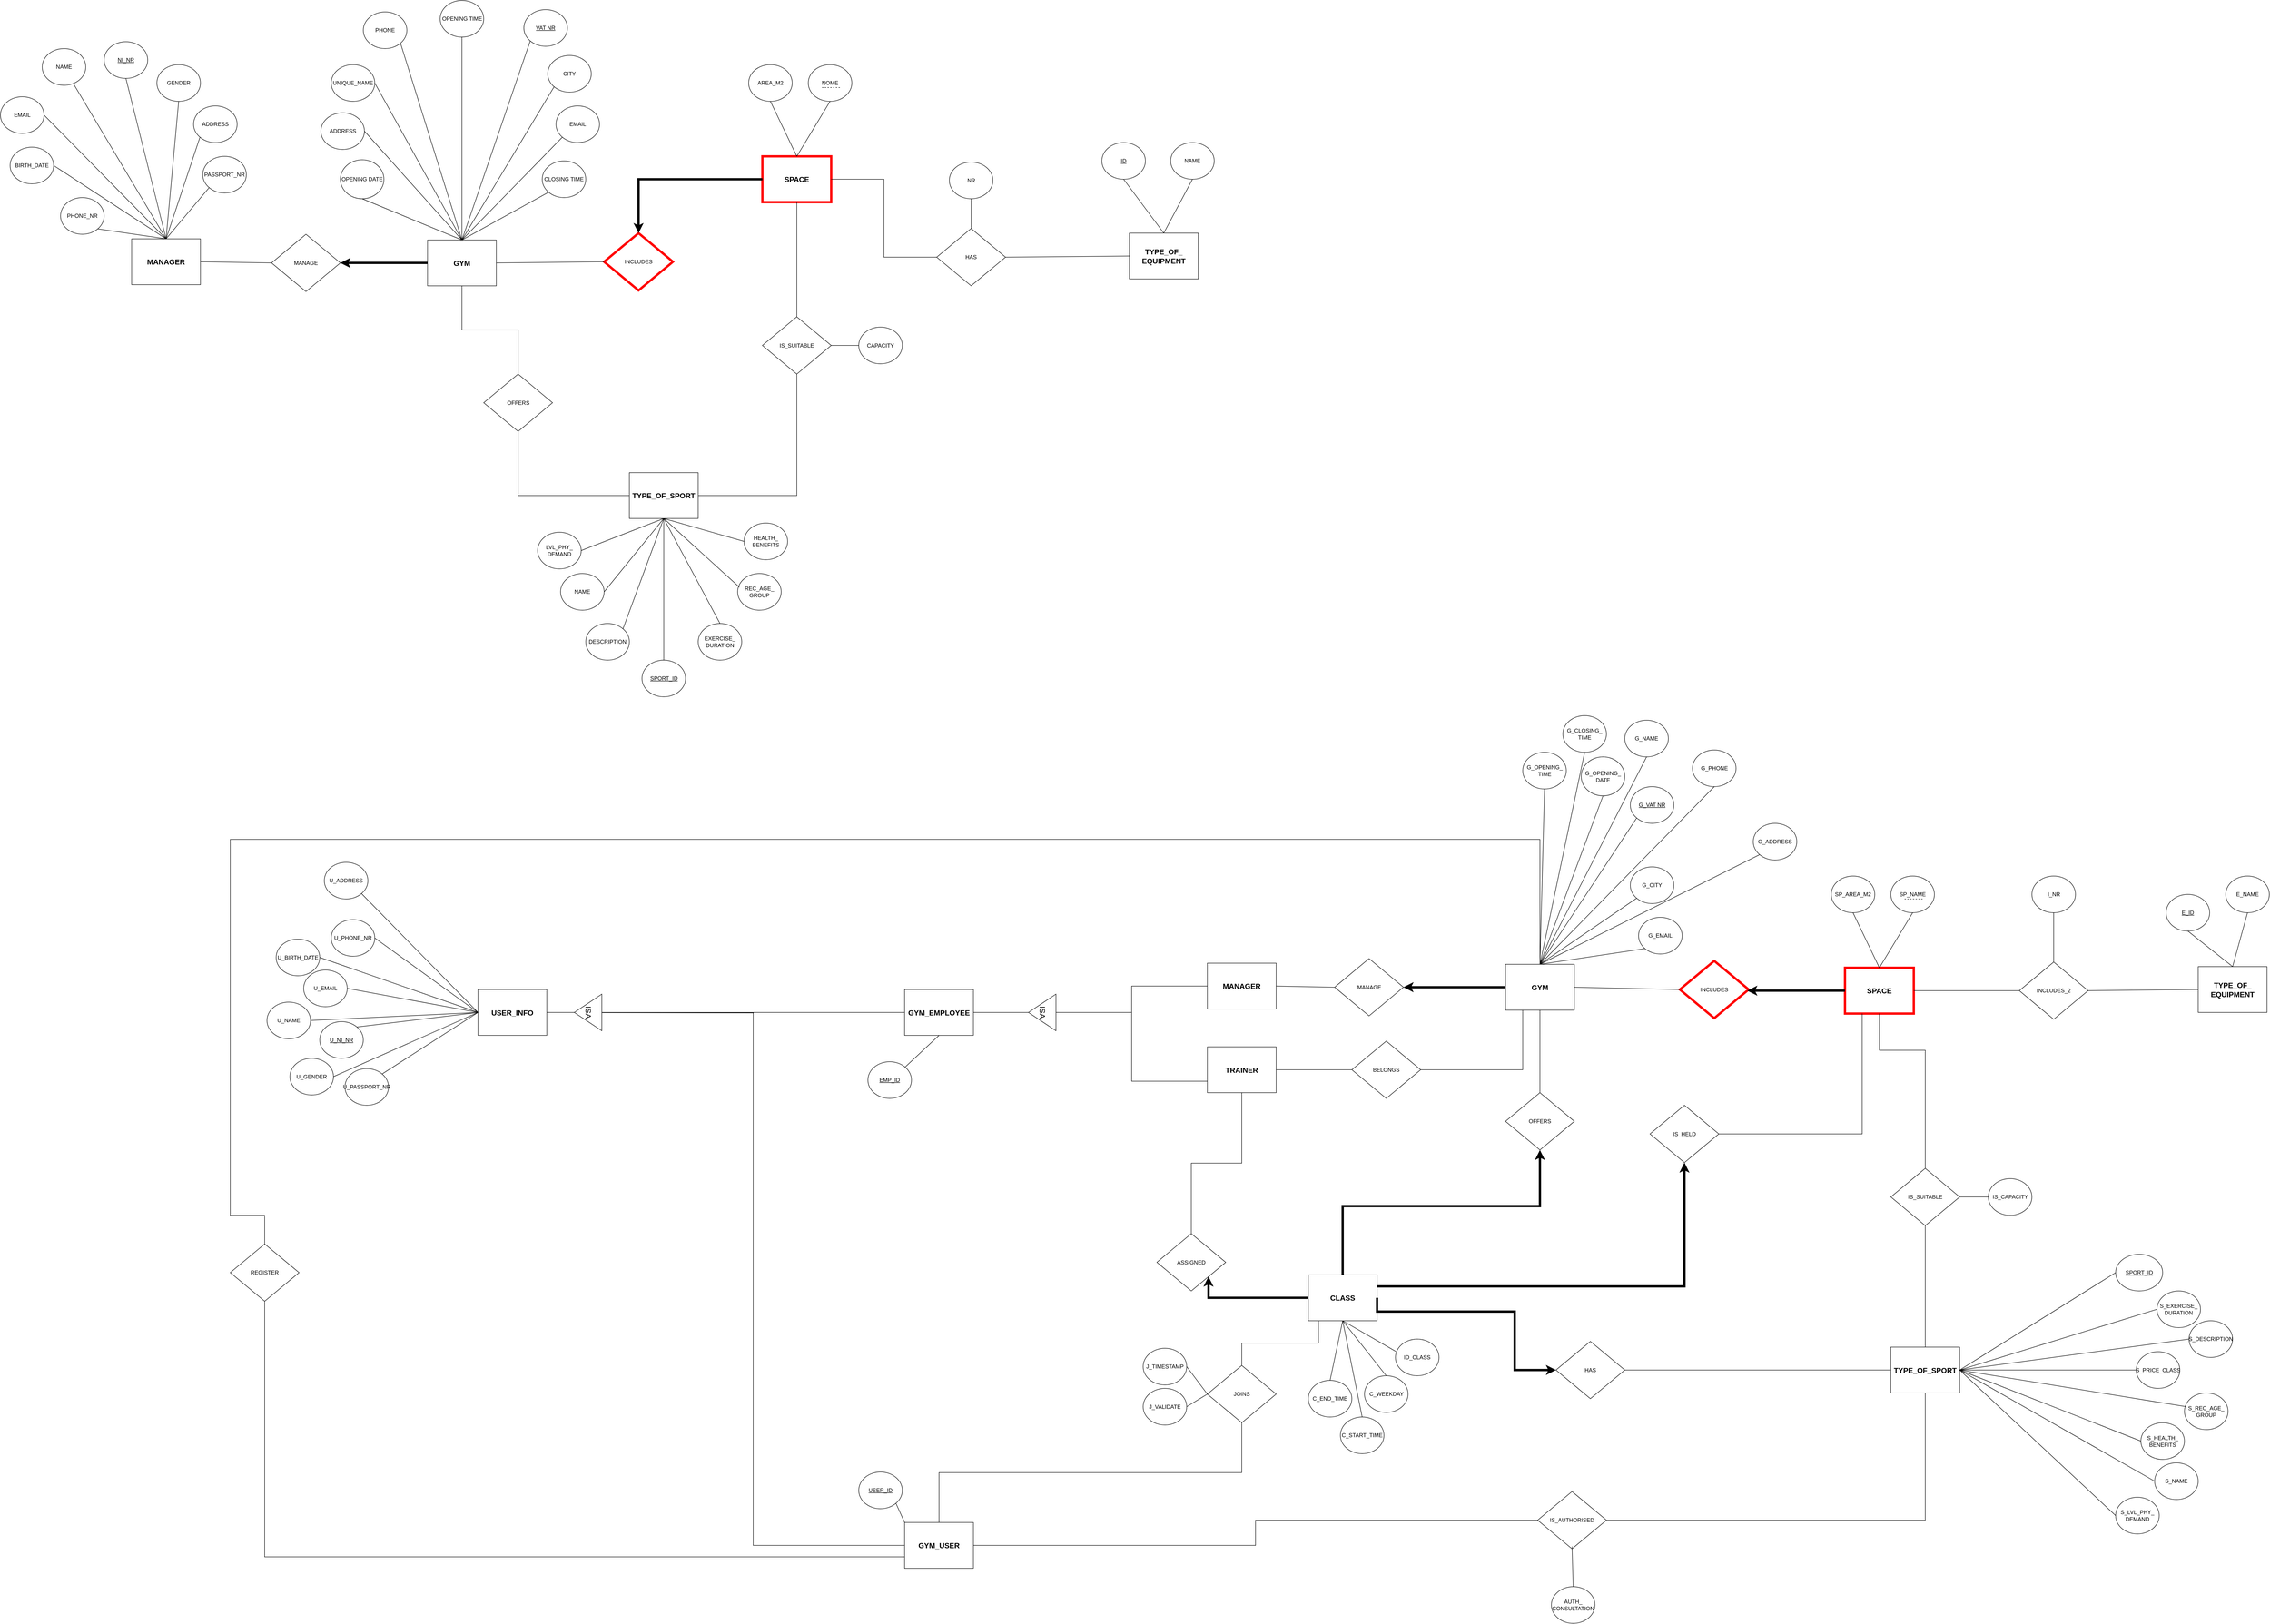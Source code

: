 <mxfile version="15.6.1" type="github">
  <diagram id="hdg2vdtkORWnQn_9mXNy" name="Page-1">
    <mxGraphModel dx="2399" dy="2261" grid="1" gridSize="10" guides="1" tooltips="1" connect="1" arrows="1" fold="1" page="1" pageScale="1" pageWidth="827" pageHeight="1169" math="0" shadow="0">
      <root>
        <mxCell id="0" />
        <mxCell id="1" parent="0" />
        <mxCell id="4TRkInArZm3En_-aM4AT-1" value="GYM" style="rounded=0;whiteSpace=wrap;html=1;hachureGap=4;pointerEvents=0;fontSize=16;fontStyle=1" parent="1" vertex="1">
          <mxGeometry x="470" y="332.5" width="150" height="100" as="geometry" />
        </mxCell>
        <mxCell id="4TRkInArZm3En_-aM4AT-2" value="MANAGE" style="rhombus;whiteSpace=wrap;html=1;hachureGap=4;pointerEvents=0;" parent="1" vertex="1">
          <mxGeometry x="130" y="320" width="150" height="125" as="geometry" />
        </mxCell>
        <mxCell id="4TRkInArZm3En_-aM4AT-4" value="" style="endArrow=none;html=1;sourcePerimeterSpacing=8;targetPerimeterSpacing=8;exitX=0;exitY=0.5;exitDx=0;exitDy=0;entryX=0.5;entryY=0;entryDx=0;entryDy=0;" parent="1" source="4TRkInArZm3En_-aM4AT-2" target="4TRkInArZm3En_-aM4AT-5" edge="1">
          <mxGeometry width="50" height="50" relative="1" as="geometry">
            <mxPoint x="370" y="220" as="sourcePoint" />
            <mxPoint x="260" y="220" as="targetPoint" />
          </mxGeometry>
        </mxCell>
        <mxCell id="4TRkInArZm3En_-aM4AT-5" value="MANAGER" style="rounded=0;whiteSpace=wrap;html=1;hachureGap=4;pointerEvents=0;direction=south;fontSize=16;fontStyle=1" parent="1" vertex="1">
          <mxGeometry x="-175" y="330" width="150" height="100" as="geometry" />
        </mxCell>
        <mxCell id="4TRkInArZm3En_-aM4AT-6" value="&lt;u&gt;NI_NR&lt;/u&gt;" style="ellipse;whiteSpace=wrap;html=1;hachureGap=4;pointerEvents=0;autosize=0;" parent="1" vertex="1">
          <mxGeometry x="-235" y="-100" width="95" height="80" as="geometry" />
        </mxCell>
        <mxCell id="4TRkInArZm3En_-aM4AT-10" value="PASSPORT_NR" style="ellipse;whiteSpace=wrap;html=1;hachureGap=4;pointerEvents=0;autosize=0;" parent="1" vertex="1">
          <mxGeometry x="-20" y="150" width="95" height="80" as="geometry" />
        </mxCell>
        <mxCell id="4TRkInArZm3En_-aM4AT-11" value="EMAIL" style="ellipse;whiteSpace=wrap;html=1;hachureGap=4;pointerEvents=0;autosize=0;" parent="1" vertex="1">
          <mxGeometry x="-461" y="20" width="95" height="80" as="geometry" />
        </mxCell>
        <mxCell id="4TRkInArZm3En_-aM4AT-13" value="NAME" style="ellipse;whiteSpace=wrap;html=1;hachureGap=4;pointerEvents=0;autosize=0;" parent="1" vertex="1">
          <mxGeometry x="-370" y="-85" width="95" height="80" as="geometry" />
        </mxCell>
        <mxCell id="4TRkInArZm3En_-aM4AT-17" value="GENDER" style="ellipse;whiteSpace=wrap;html=1;hachureGap=4;pointerEvents=0;autosize=0;" parent="1" vertex="1">
          <mxGeometry x="-120" y="-50" width="95" height="80" as="geometry" />
        </mxCell>
        <mxCell id="4TRkInArZm3En_-aM4AT-19" value="ADDRESS" style="ellipse;whiteSpace=wrap;html=1;hachureGap=4;pointerEvents=0;autosize=0;" parent="1" vertex="1">
          <mxGeometry x="-40" y="40" width="95" height="80" as="geometry" />
        </mxCell>
        <mxCell id="4TRkInArZm3En_-aM4AT-23" value="PHONE_NR" style="ellipse;whiteSpace=wrap;html=1;hachureGap=4;pointerEvents=0;autosize=0;" parent="1" vertex="1">
          <mxGeometry x="-330" y="240" width="95" height="80" as="geometry" />
        </mxCell>
        <mxCell id="4TRkInArZm3En_-aM4AT-26" value="ADDRESS" style="ellipse;whiteSpace=wrap;html=1;hachureGap=4;pointerEvents=0;" parent="1" vertex="1">
          <mxGeometry x="237.5" y="55" width="95" height="80" as="geometry" />
        </mxCell>
        <mxCell id="4TRkInArZm3En_-aM4AT-29" value="&lt;u&gt;VAT NR&lt;/u&gt;" style="ellipse;whiteSpace=wrap;html=1;hachureGap=4;pointerEvents=0;" parent="1" vertex="1">
          <mxGeometry x="680" y="-170" width="95" height="80" as="geometry" />
        </mxCell>
        <mxCell id="4TRkInArZm3En_-aM4AT-30" value="UNIQUE_NAME" style="ellipse;whiteSpace=wrap;html=1;hachureGap=4;pointerEvents=0;" parent="1" vertex="1">
          <mxGeometry x="260" y="-50" width="95" height="80" as="geometry" />
        </mxCell>
        <mxCell id="4TRkInArZm3En_-aM4AT-31" value="OPENING DATE" style="ellipse;whiteSpace=wrap;html=1;hachureGap=4;pointerEvents=0;" parent="1" vertex="1">
          <mxGeometry x="280" y="157.5" width="95" height="85" as="geometry" />
        </mxCell>
        <mxCell id="4TRkInArZm3En_-aM4AT-32" value="PHONE" style="ellipse;whiteSpace=wrap;html=1;hachureGap=4;pointerEvents=0;" parent="1" vertex="1">
          <mxGeometry x="330" y="-165" width="95" height="80" as="geometry" />
        </mxCell>
        <mxCell id="4TRkInArZm3En_-aM4AT-33" value="EMAIL" style="ellipse;whiteSpace=wrap;html=1;hachureGap=4;pointerEvents=0;" parent="1" vertex="1">
          <mxGeometry x="750" y="40" width="95" height="80" as="geometry" />
        </mxCell>
        <mxCell id="4TRkInArZm3En_-aM4AT-34" value="OPENING TIME" style="ellipse;whiteSpace=wrap;html=1;hachureGap=4;pointerEvents=0;" parent="1" vertex="1">
          <mxGeometry x="497.5" y="-190" width="95" height="80" as="geometry" />
        </mxCell>
        <mxCell id="4TRkInArZm3En_-aM4AT-42" value="TYPE_OF_SPORT" style="rounded=0;whiteSpace=wrap;html=1;hachureGap=4;pointerEvents=0;fontSize=16;fontStyle=1" parent="1" vertex="1">
          <mxGeometry x="910" y="840" width="150" height="100" as="geometry" />
        </mxCell>
        <mxCell id="4TRkInArZm3En_-aM4AT-43" value="NAME" style="ellipse;whiteSpace=wrap;html=1;hachureGap=4;pointerEvents=0;" parent="1" vertex="1">
          <mxGeometry x="760" y="1060" width="95" height="80" as="geometry" />
        </mxCell>
        <mxCell id="4TRkInArZm3En_-aM4AT-44" value="DESCRIPTION" style="ellipse;whiteSpace=wrap;html=1;hachureGap=4;pointerEvents=0;" parent="1" vertex="1">
          <mxGeometry x="815" y="1169" width="95" height="80" as="geometry" />
        </mxCell>
        <mxCell id="4TRkInArZm3En_-aM4AT-45" value="HEALTH_ BENEFITS" style="ellipse;whiteSpace=wrap;html=1;hachureGap=4;pointerEvents=0;" parent="1" vertex="1">
          <mxGeometry x="1160" y="950" width="95" height="80" as="geometry" />
        </mxCell>
        <mxCell id="4TRkInArZm3En_-aM4AT-46" value="REC_AGE_ GROUP" style="ellipse;whiteSpace=wrap;html=1;hachureGap=4;pointerEvents=0;" parent="1" vertex="1">
          <mxGeometry x="1146" y="1060" width="95" height="80" as="geometry" />
        </mxCell>
        <mxCell id="4TRkInArZm3En_-aM4AT-47" value="EXERCISE_ DURATION" style="ellipse;whiteSpace=wrap;html=1;hachureGap=4;pointerEvents=0;" parent="1" vertex="1">
          <mxGeometry x="1060" y="1169" width="95" height="80" as="geometry" />
        </mxCell>
        <mxCell id="4TRkInArZm3En_-aM4AT-48" value="LVL_PHY_&lt;br&gt;DEMAND" style="ellipse;whiteSpace=wrap;html=1;hachureGap=4;pointerEvents=0;" parent="1" vertex="1">
          <mxGeometry x="710" y="970" width="95" height="80" as="geometry" />
        </mxCell>
        <mxCell id="TNOlmFblQoI8VBXt5ZoZ-1" value="CITY" style="ellipse;whiteSpace=wrap;html=1;" parent="1" vertex="1">
          <mxGeometry x="732" y="-70" width="95" height="80" as="geometry" />
        </mxCell>
        <mxCell id="TNOlmFblQoI8VBXt5ZoZ-7" value="SPACE" style="rounded=0;whiteSpace=wrap;html=1;strokeWidth=5;strokeColor=#FF0000;fontSize=16;fontStyle=1" parent="1" vertex="1">
          <mxGeometry x="1200" y="150" width="150" height="100" as="geometry" />
        </mxCell>
        <mxCell id="TNOlmFblQoI8VBXt5ZoZ-13" value="INCLUDES" style="rhombus;whiteSpace=wrap;html=1;strokeWidth=5;strokeColor=#FF0000;" parent="1" vertex="1">
          <mxGeometry x="855" y="317.5" width="150" height="125" as="geometry" />
        </mxCell>
        <mxCell id="TNOlmFblQoI8VBXt5ZoZ-29" value="" style="endArrow=none;html=1;fillColor=#000000;exitX=0.5;exitY=0;exitDx=0;exitDy=0;entryX=0.5;entryY=1;entryDx=0;entryDy=0;" parent="1" source="TNOlmFblQoI8VBXt5ZoZ-30" target="TNOlmFblQoI8VBXt5ZoZ-7" edge="1">
          <mxGeometry width="50" height="50" relative="1" as="geometry">
            <mxPoint x="1070" y="590" as="sourcePoint" />
            <mxPoint x="1060" y="320" as="targetPoint" />
          </mxGeometry>
        </mxCell>
        <mxCell id="TNOlmFblQoI8VBXt5ZoZ-56" value="TYPE_OF_&lt;br&gt;EQUIPMENT" style="rounded=0;whiteSpace=wrap;html=1;fontSize=16;fontStyle=1" parent="1" vertex="1">
          <mxGeometry x="2000" y="317.5" width="150" height="100" as="geometry" />
        </mxCell>
        <mxCell id="TNOlmFblQoI8VBXt5ZoZ-57" value="HAS" style="rhombus;whiteSpace=wrap;html=1;" parent="1" vertex="1">
          <mxGeometry x="1580" y="307.5" width="150" height="125" as="geometry" />
        </mxCell>
        <mxCell id="TNOlmFblQoI8VBXt5ZoZ-59" value="" style="endArrow=none;html=1;fillColor=#000000;exitX=1;exitY=0.5;exitDx=0;exitDy=0;entryX=0;entryY=0.5;entryDx=0;entryDy=0;" parent="1" source="TNOlmFblQoI8VBXt5ZoZ-57" target="TNOlmFblQoI8VBXt5ZoZ-56" edge="1">
          <mxGeometry width="50" height="50" relative="1" as="geometry">
            <mxPoint x="840" y="510" as="sourcePoint" />
            <mxPoint x="890" y="460" as="targetPoint" />
          </mxGeometry>
        </mxCell>
        <mxCell id="TNOlmFblQoI8VBXt5ZoZ-60" value="NAME" style="ellipse;whiteSpace=wrap;html=1;" parent="1" vertex="1">
          <mxGeometry x="2090" y="120" width="95" height="80" as="geometry" />
        </mxCell>
        <mxCell id="TNOlmFblQoI8VBXt5ZoZ-61" value="NR" style="ellipse;whiteSpace=wrap;html=1;" parent="1" vertex="1">
          <mxGeometry x="1607.5" y="162.5" width="95" height="80" as="geometry" />
        </mxCell>
        <mxCell id="TNOlmFblQoI8VBXt5ZoZ-64" value="" style="endArrow=none;html=1;fillColor=#000000;exitX=0.5;exitY=0;exitDx=0;exitDy=0;entryX=0.5;entryY=1;entryDx=0;entryDy=0;" parent="1" source="TNOlmFblQoI8VBXt5ZoZ-56" target="TNOlmFblQoI8VBXt5ZoZ-60" edge="1">
          <mxGeometry width="50" height="50" relative="1" as="geometry">
            <mxPoint x="930" y="510" as="sourcePoint" />
            <mxPoint x="2090" y="180" as="targetPoint" />
          </mxGeometry>
        </mxCell>
        <mxCell id="TNOlmFblQoI8VBXt5ZoZ-65" value="" style="endArrow=none;html=1;fillColor=#000000;" parent="1" source="TNOlmFblQoI8VBXt5ZoZ-57" target="TNOlmFblQoI8VBXt5ZoZ-61" edge="1">
          <mxGeometry width="50" height="50" relative="1" as="geometry">
            <mxPoint x="930" y="510" as="sourcePoint" />
            <mxPoint x="980" y="460" as="targetPoint" />
          </mxGeometry>
        </mxCell>
        <mxCell id="zpkmHXnzWcy7r22Rmnru-5" value="AREA_M2" style="ellipse;whiteSpace=wrap;html=1;" parent="1" vertex="1">
          <mxGeometry x="1170" y="-50" width="95" height="80" as="geometry" />
        </mxCell>
        <mxCell id="zpkmHXnzWcy7r22Rmnru-8" value="&lt;u&gt;ID&lt;/u&gt;" style="ellipse;whiteSpace=wrap;html=1;" parent="1" vertex="1">
          <mxGeometry x="1940" y="120" width="95" height="80" as="geometry" />
        </mxCell>
        <mxCell id="eBdyAH_MPgxRvwM_sHwe-4" value="" style="edgeStyle=segmentEdgeStyle;endArrow=classic;html=1;rounded=0;entryX=1;entryY=0.5;entryDx=0;entryDy=0;exitX=0;exitY=0.5;exitDx=0;exitDy=0;strokeColor=#000000;strokeWidth=5;startArrow=none;" parent="1" source="4TRkInArZm3En_-aM4AT-1" target="4TRkInArZm3En_-aM4AT-2" edge="1">
          <mxGeometry width="50" height="50" relative="1" as="geometry">
            <mxPoint x="550" y="219.41" as="sourcePoint" />
            <mxPoint x="440" y="219.41" as="targetPoint" />
            <Array as="points" />
          </mxGeometry>
        </mxCell>
        <mxCell id="eBdyAH_MPgxRvwM_sHwe-5" value="&lt;u&gt;SPORT_ID&lt;/u&gt;" style="ellipse;whiteSpace=wrap;html=1;hachureGap=4;pointerEvents=0;" parent="1" vertex="1">
          <mxGeometry x="937.5" y="1249" width="95" height="80" as="geometry" />
        </mxCell>
        <mxCell id="ZJh7k_RnWvVlNWQJP8Ni-7" value="CAPACITY" style="ellipse;whiteSpace=wrap;html=1;hachureGap=4;pointerEvents=0;" parent="1" vertex="1">
          <mxGeometry x="1410" y="522.5" width="95" height="80" as="geometry" />
        </mxCell>
        <mxCell id="ZJh7k_RnWvVlNWQJP8Ni-8" value="" style="endArrow=none;html=1;fillColor=#000000;exitX=1;exitY=0.5;exitDx=0;exitDy=0;entryX=0;entryY=0.5;entryDx=0;entryDy=0;" parent="1" source="TNOlmFblQoI8VBXt5ZoZ-30" target="ZJh7k_RnWvVlNWQJP8Ni-7" edge="1">
          <mxGeometry width="50" height="50" relative="1" as="geometry">
            <mxPoint x="1130" y="440" as="sourcePoint" />
            <mxPoint x="1130" y="260" as="targetPoint" />
          </mxGeometry>
        </mxCell>
        <mxCell id="ZJh7k_RnWvVlNWQJP8Ni-1" value="OFFERS" style="rhombus;whiteSpace=wrap;html=1;" parent="1" vertex="1">
          <mxGeometry x="592.5" y="625" width="150" height="125" as="geometry" />
        </mxCell>
        <mxCell id="TNOlmFblQoI8VBXt5ZoZ-30" value="IS_SUITABLE" style="rhombus;whiteSpace=wrap;html=1;" parent="1" vertex="1">
          <mxGeometry x="1200" y="500" width="150" height="125" as="geometry" />
        </mxCell>
        <mxCell id="ZJh7k_RnWvVlNWQJP8Ni-15" value="BIRTH_DATE" style="ellipse;whiteSpace=wrap;html=1;hachureGap=4;pointerEvents=0;autosize=0;" parent="1" vertex="1">
          <mxGeometry x="-440" y="130" width="95" height="80" as="geometry" />
        </mxCell>
        <mxCell id="ZJh7k_RnWvVlNWQJP8Ni-18" value="" style="endArrow=none;html=1;sourcePerimeterSpacing=8;targetPerimeterSpacing=8;entryX=0;entryY=1;entryDx=0;entryDy=0;exitX=0;exitY=0.5;exitDx=0;exitDy=0;" parent="1" source="4TRkInArZm3En_-aM4AT-5" target="4TRkInArZm3En_-aM4AT-10" edge="1">
          <mxGeometry width="50" height="50" relative="1" as="geometry">
            <mxPoint x="220" y="607.5" as="sourcePoint" />
            <mxPoint x="-15" y="390" as="targetPoint" />
          </mxGeometry>
        </mxCell>
        <mxCell id="ZJh7k_RnWvVlNWQJP8Ni-19" value="" style="endArrow=none;html=1;sourcePerimeterSpacing=8;targetPerimeterSpacing=8;entryX=1;entryY=1;entryDx=0;entryDy=0;exitX=0;exitY=0.5;exitDx=0;exitDy=0;" parent="1" source="4TRkInArZm3En_-aM4AT-5" target="4TRkInArZm3En_-aM4AT-23" edge="1">
          <mxGeometry width="50" height="50" relative="1" as="geometry">
            <mxPoint x="-65.531" y="332" as="sourcePoint" />
            <mxPoint x="-22.5" y="230" as="targetPoint" />
          </mxGeometry>
        </mxCell>
        <mxCell id="ZJh7k_RnWvVlNWQJP8Ni-20" value="" style="endArrow=none;html=1;sourcePerimeterSpacing=8;targetPerimeterSpacing=8;entryX=1;entryY=0.5;entryDx=0;entryDy=0;exitX=0;exitY=0.5;exitDx=0;exitDy=0;" parent="1" source="4TRkInArZm3En_-aM4AT-5" target="ZJh7k_RnWvVlNWQJP8Ni-15" edge="1">
          <mxGeometry width="50" height="50" relative="1" as="geometry">
            <mxPoint x="-55.531" y="342" as="sourcePoint" />
            <mxPoint x="-12.5" y="240" as="targetPoint" />
          </mxGeometry>
        </mxCell>
        <mxCell id="ZJh7k_RnWvVlNWQJP8Ni-21" value="" style="endArrow=none;html=1;sourcePerimeterSpacing=8;targetPerimeterSpacing=8;entryX=1;entryY=0.5;entryDx=0;entryDy=0;exitX=0;exitY=0.5;exitDx=0;exitDy=0;" parent="1" source="4TRkInArZm3En_-aM4AT-5" target="4TRkInArZm3En_-aM4AT-11" edge="1">
          <mxGeometry width="50" height="50" relative="1" as="geometry">
            <mxPoint x="-45.531" y="352" as="sourcePoint" />
            <mxPoint x="-2.5" y="250" as="targetPoint" />
          </mxGeometry>
        </mxCell>
        <mxCell id="ZJh7k_RnWvVlNWQJP8Ni-22" value="" style="endArrow=none;html=1;sourcePerimeterSpacing=8;targetPerimeterSpacing=8;entryX=0.728;entryY=0.98;entryDx=0;entryDy=0;entryPerimeter=0;exitX=0;exitY=0.5;exitDx=0;exitDy=0;" parent="1" source="4TRkInArZm3En_-aM4AT-5" target="4TRkInArZm3En_-aM4AT-13" edge="1">
          <mxGeometry width="50" height="50" relative="1" as="geometry">
            <mxPoint x="-100" y="340" as="sourcePoint" />
            <mxPoint x="7.5" y="260" as="targetPoint" />
          </mxGeometry>
        </mxCell>
        <mxCell id="ZJh7k_RnWvVlNWQJP8Ni-23" value="" style="endArrow=none;html=1;sourcePerimeterSpacing=8;targetPerimeterSpacing=8;entryX=0.5;entryY=1;entryDx=0;entryDy=0;exitX=0;exitY=0.5;exitDx=0;exitDy=0;" parent="1" source="4TRkInArZm3En_-aM4AT-5" target="4TRkInArZm3En_-aM4AT-6" edge="1">
          <mxGeometry width="50" height="50" relative="1" as="geometry">
            <mxPoint x="-25.531" y="372" as="sourcePoint" />
            <mxPoint x="17.5" y="270" as="targetPoint" />
          </mxGeometry>
        </mxCell>
        <mxCell id="ZJh7k_RnWvVlNWQJP8Ni-24" value="" style="endArrow=none;html=1;sourcePerimeterSpacing=8;targetPerimeterSpacing=8;exitX=0;exitY=0.5;exitDx=0;exitDy=0;entryX=0.5;entryY=1;entryDx=0;entryDy=0;" parent="1" source="4TRkInArZm3En_-aM4AT-5" target="4TRkInArZm3En_-aM4AT-17" edge="1">
          <mxGeometry width="50" height="50" relative="1" as="geometry">
            <mxPoint x="-15.531" y="382" as="sourcePoint" />
            <mxPoint x="-76" y="50" as="targetPoint" />
          </mxGeometry>
        </mxCell>
        <mxCell id="ZJh7k_RnWvVlNWQJP8Ni-25" value="" style="endArrow=none;html=1;sourcePerimeterSpacing=8;targetPerimeterSpacing=8;entryX=0;entryY=1;entryDx=0;entryDy=0;exitX=0;exitY=0.5;exitDx=0;exitDy=0;" parent="1" source="4TRkInArZm3En_-aM4AT-5" target="4TRkInArZm3En_-aM4AT-19" edge="1">
          <mxGeometry width="50" height="50" relative="1" as="geometry">
            <mxPoint x="-5.531" y="392" as="sourcePoint" />
            <mxPoint x="37.5" y="290" as="targetPoint" />
          </mxGeometry>
        </mxCell>
        <mxCell id="TNOlmFblQoI8VBXt5ZoZ-3" value="CLOSING TIME" style="ellipse;whiteSpace=wrap;html=1;" parent="1" vertex="1">
          <mxGeometry x="720" y="160" width="95" height="80" as="geometry" />
        </mxCell>
        <mxCell id="ZJh7k_RnWvVlNWQJP8Ni-29" value="" style="endArrow=none;html=1;sourcePerimeterSpacing=8;targetPerimeterSpacing=8;entryX=0.5;entryY=1;entryDx=0;entryDy=0;exitX=0.5;exitY=0;exitDx=0;exitDy=0;" parent="1" source="4TRkInArZm3En_-aM4AT-1" target="4TRkInArZm3En_-aM4AT-31" edge="1">
          <mxGeometry width="50" height="50" relative="1" as="geometry">
            <mxPoint x="-90" y="340" as="sourcePoint" />
            <mxPoint x="4.039" y="228.391" as="targetPoint" />
          </mxGeometry>
        </mxCell>
        <mxCell id="ZJh7k_RnWvVlNWQJP8Ni-30" value="" style="endArrow=none;html=1;sourcePerimeterSpacing=8;targetPerimeterSpacing=8;entryX=1;entryY=0.5;entryDx=0;entryDy=0;exitX=0.5;exitY=0;exitDx=0;exitDy=0;" parent="1" source="4TRkInArZm3En_-aM4AT-1" target="4TRkInArZm3En_-aM4AT-26" edge="1">
          <mxGeometry width="50" height="50" relative="1" as="geometry">
            <mxPoint x="-80" y="350" as="sourcePoint" />
            <mxPoint x="14.039" y="238.391" as="targetPoint" />
          </mxGeometry>
        </mxCell>
        <mxCell id="ZJh7k_RnWvVlNWQJP8Ni-31" value="" style="endArrow=none;html=1;sourcePerimeterSpacing=8;targetPerimeterSpacing=8;entryX=1;entryY=0.5;entryDx=0;entryDy=0;exitX=0.5;exitY=0;exitDx=0;exitDy=0;" parent="1" source="4TRkInArZm3En_-aM4AT-1" target="4TRkInArZm3En_-aM4AT-30" edge="1">
          <mxGeometry width="50" height="50" relative="1" as="geometry">
            <mxPoint x="-70" y="360" as="sourcePoint" />
            <mxPoint x="24.039" y="248.391" as="targetPoint" />
          </mxGeometry>
        </mxCell>
        <mxCell id="ZJh7k_RnWvVlNWQJP8Ni-32" value="" style="endArrow=none;html=1;sourcePerimeterSpacing=8;targetPerimeterSpacing=8;entryX=1;entryY=1;entryDx=0;entryDy=0;exitX=0.5;exitY=0;exitDx=0;exitDy=0;" parent="1" source="4TRkInArZm3En_-aM4AT-1" target="4TRkInArZm3En_-aM4AT-32" edge="1">
          <mxGeometry width="50" height="50" relative="1" as="geometry">
            <mxPoint x="-60" y="370" as="sourcePoint" />
            <mxPoint x="34.039" y="258.391" as="targetPoint" />
          </mxGeometry>
        </mxCell>
        <mxCell id="ZJh7k_RnWvVlNWQJP8Ni-33" value="" style="endArrow=none;html=1;sourcePerimeterSpacing=8;targetPerimeterSpacing=8;entryX=0.5;entryY=1;entryDx=0;entryDy=0;exitX=0.5;exitY=0;exitDx=0;exitDy=0;" parent="1" source="4TRkInArZm3En_-aM4AT-1" target="4TRkInArZm3En_-aM4AT-34" edge="1">
          <mxGeometry width="50" height="50" relative="1" as="geometry">
            <mxPoint x="-50" y="380" as="sourcePoint" />
            <mxPoint x="44.039" y="268.391" as="targetPoint" />
          </mxGeometry>
        </mxCell>
        <mxCell id="ZJh7k_RnWvVlNWQJP8Ni-34" value="" style="endArrow=none;html=1;sourcePerimeterSpacing=8;targetPerimeterSpacing=8;entryX=0;entryY=1;entryDx=0;entryDy=0;exitX=0.5;exitY=0;exitDx=0;exitDy=0;" parent="1" source="4TRkInArZm3En_-aM4AT-1" target="4TRkInArZm3En_-aM4AT-29" edge="1">
          <mxGeometry width="50" height="50" relative="1" as="geometry">
            <mxPoint x="-40" y="390" as="sourcePoint" />
            <mxPoint x="54.039" y="278.391" as="targetPoint" />
          </mxGeometry>
        </mxCell>
        <mxCell id="ZJh7k_RnWvVlNWQJP8Ni-35" value="" style="endArrow=none;html=1;sourcePerimeterSpacing=8;targetPerimeterSpacing=8;entryX=0;entryY=1;entryDx=0;entryDy=0;exitX=0.5;exitY=0;exitDx=0;exitDy=0;" parent="1" source="4TRkInArZm3En_-aM4AT-1" target="TNOlmFblQoI8VBXt5ZoZ-1" edge="1">
          <mxGeometry width="50" height="50" relative="1" as="geometry">
            <mxPoint x="-30" y="400" as="sourcePoint" />
            <mxPoint x="64.039" y="288.391" as="targetPoint" />
          </mxGeometry>
        </mxCell>
        <mxCell id="ZJh7k_RnWvVlNWQJP8Ni-36" value="" style="endArrow=none;html=1;sourcePerimeterSpacing=8;targetPerimeterSpacing=8;entryX=0;entryY=1;entryDx=0;entryDy=0;exitX=0.5;exitY=0;exitDx=0;exitDy=0;" parent="1" source="4TRkInArZm3En_-aM4AT-1" target="4TRkInArZm3En_-aM4AT-33" edge="1">
          <mxGeometry width="50" height="50" relative="1" as="geometry">
            <mxPoint x="-20" y="410" as="sourcePoint" />
            <mxPoint x="74.039" y="298.391" as="targetPoint" />
          </mxGeometry>
        </mxCell>
        <mxCell id="ZJh7k_RnWvVlNWQJP8Ni-37" value="" style="endArrow=none;html=1;sourcePerimeterSpacing=8;targetPerimeterSpacing=8;entryX=0;entryY=1;entryDx=0;entryDy=0;exitX=0.5;exitY=0;exitDx=0;exitDy=0;" parent="1" source="4TRkInArZm3En_-aM4AT-1" target="TNOlmFblQoI8VBXt5ZoZ-3" edge="1">
          <mxGeometry width="50" height="50" relative="1" as="geometry">
            <mxPoint x="-10" y="420" as="sourcePoint" />
            <mxPoint x="84.039" y="308.391" as="targetPoint" />
          </mxGeometry>
        </mxCell>
        <mxCell id="ZJh7k_RnWvVlNWQJP8Ni-38" value="" style="endArrow=none;html=1;rounded=0;fontSize=16;fontColor=#FF0000;edgeStyle=orthogonalEdgeStyle;entryX=0.5;entryY=0;entryDx=0;entryDy=0;" parent="1" source="4TRkInArZm3En_-aM4AT-1" target="ZJh7k_RnWvVlNWQJP8Ni-1" edge="1">
          <mxGeometry width="50" height="50" relative="1" as="geometry">
            <mxPoint x="610" y="290" as="sourcePoint" />
            <mxPoint x="660" y="240" as="targetPoint" />
          </mxGeometry>
        </mxCell>
        <mxCell id="ZJh7k_RnWvVlNWQJP8Ni-39" value="" style="endArrow=none;html=1;sourcePerimeterSpacing=8;targetPerimeterSpacing=8;entryX=0;entryY=0.5;entryDx=0;entryDy=0;exitX=1;exitY=0.5;exitDx=0;exitDy=0;" parent="1" source="4TRkInArZm3En_-aM4AT-1" target="TNOlmFblQoI8VBXt5ZoZ-13" edge="1">
          <mxGeometry width="50" height="50" relative="1" as="geometry">
            <mxPoint y="430" as="sourcePoint" />
            <mxPoint x="94.039" y="318.391" as="targetPoint" />
          </mxGeometry>
        </mxCell>
        <mxCell id="ZJh7k_RnWvVlNWQJP8Ni-41" value="" style="edgeStyle=segmentEdgeStyle;endArrow=classic;html=1;rounded=0;exitX=0;exitY=0.5;exitDx=0;exitDy=0;strokeColor=#000000;strokeWidth=5;startArrow=none;" parent="1" source="TNOlmFblQoI8VBXt5ZoZ-7" target="TNOlmFblQoI8VBXt5ZoZ-13" edge="1">
          <mxGeometry width="50" height="50" relative="1" as="geometry">
            <mxPoint x="1220" y="381.79" as="sourcePoint" />
            <mxPoint x="1030" y="381.79" as="targetPoint" />
            <Array as="points" />
          </mxGeometry>
        </mxCell>
        <mxCell id="ZJh7k_RnWvVlNWQJP8Ni-43" value="" style="endArrow=none;html=1;sourcePerimeterSpacing=8;targetPerimeterSpacing=8;entryX=0.5;entryY=1;entryDx=0;entryDy=0;exitX=0.5;exitY=0;exitDx=0;exitDy=0;" parent="1" source="TNOlmFblQoI8VBXt5ZoZ-7" target="zpkmHXnzWcy7r22Rmnru-5" edge="1">
          <mxGeometry width="50" height="50" relative="1" as="geometry">
            <mxPoint x="555" y="342.5" as="sourcePoint" />
            <mxPoint x="342.5" y="105" as="targetPoint" />
          </mxGeometry>
        </mxCell>
        <mxCell id="ZJh7k_RnWvVlNWQJP8Ni-44" value="" style="endArrow=none;html=1;sourcePerimeterSpacing=8;targetPerimeterSpacing=8;entryX=0.5;entryY=1;entryDx=0;entryDy=0;exitX=0.5;exitY=0;exitDx=0;exitDy=0;" parent="1" source="TNOlmFblQoI8VBXt5ZoZ-7" target="GAJ-hxF9hq5HiU7WZVeW-1" edge="1">
          <mxGeometry width="50" height="50" relative="1" as="geometry">
            <mxPoint x="1285" y="160" as="sourcePoint" />
            <mxPoint x="1340" y="30.0" as="targetPoint" />
          </mxGeometry>
        </mxCell>
        <mxCell id="ZJh7k_RnWvVlNWQJP8Ni-45" value="" style="endArrow=none;html=1;rounded=0;fontSize=16;fontColor=#FF0000;edgeStyle=orthogonalEdgeStyle;exitX=1;exitY=0.5;exitDx=0;exitDy=0;entryX=0;entryY=0.5;entryDx=0;entryDy=0;" parent="1" source="TNOlmFblQoI8VBXt5ZoZ-7" target="TNOlmFblQoI8VBXt5ZoZ-57" edge="1">
          <mxGeometry width="50" height="50" relative="1" as="geometry">
            <mxPoint x="1400" y="290" as="sourcePoint" />
            <mxPoint x="1630" y="320" as="targetPoint" />
          </mxGeometry>
        </mxCell>
        <mxCell id="ZJh7k_RnWvVlNWQJP8Ni-46" value="" style="endArrow=none;html=1;fillColor=#000000;exitX=0.5;exitY=0;exitDx=0;exitDy=0;entryX=0.5;entryY=1;entryDx=0;entryDy=0;" parent="1" source="TNOlmFblQoI8VBXt5ZoZ-56" target="zpkmHXnzWcy7r22Rmnru-8" edge="1">
          <mxGeometry width="50" height="50" relative="1" as="geometry">
            <mxPoint x="2098.95" y="325.6" as="sourcePoint" />
            <mxPoint x="2091.999" y="199.978" as="targetPoint" />
          </mxGeometry>
        </mxCell>
        <mxCell id="ZJh7k_RnWvVlNWQJP8Ni-51" value="" style="endArrow=none;html=1;fillColor=#000000;exitX=1;exitY=0.5;exitDx=0;exitDy=0;entryX=0.5;entryY=1;entryDx=0;entryDy=0;" parent="1" source="4TRkInArZm3En_-aM4AT-48" target="4TRkInArZm3En_-aM4AT-42" edge="1">
          <mxGeometry width="50" height="50" relative="1" as="geometry">
            <mxPoint x="1360" y="572.5" as="sourcePoint" />
            <mxPoint x="1420" y="572.5" as="targetPoint" />
          </mxGeometry>
        </mxCell>
        <mxCell id="ZJh7k_RnWvVlNWQJP8Ni-52" value="" style="endArrow=none;html=1;fillColor=#000000;exitX=1;exitY=0.5;exitDx=0;exitDy=0;entryX=0.5;entryY=1;entryDx=0;entryDy=0;" parent="1" source="4TRkInArZm3En_-aM4AT-43" target="4TRkInArZm3En_-aM4AT-42" edge="1">
          <mxGeometry width="50" height="50" relative="1" as="geometry">
            <mxPoint x="805" y="1000" as="sourcePoint" />
            <mxPoint x="995" y="950" as="targetPoint" />
          </mxGeometry>
        </mxCell>
        <mxCell id="ZJh7k_RnWvVlNWQJP8Ni-53" value="" style="endArrow=none;html=1;fillColor=#000000;exitX=1;exitY=0;exitDx=0;exitDy=0;entryX=0.5;entryY=1;entryDx=0;entryDy=0;" parent="1" source="4TRkInArZm3En_-aM4AT-44" target="4TRkInArZm3En_-aM4AT-42" edge="1">
          <mxGeometry width="50" height="50" relative="1" as="geometry">
            <mxPoint x="815" y="1010" as="sourcePoint" />
            <mxPoint x="980" y="940" as="targetPoint" />
          </mxGeometry>
        </mxCell>
        <mxCell id="ZJh7k_RnWvVlNWQJP8Ni-54" value="" style="endArrow=none;html=1;fillColor=#000000;exitX=0.5;exitY=0;exitDx=0;exitDy=0;entryX=0.5;entryY=1;entryDx=0;entryDy=0;" parent="1" source="eBdyAH_MPgxRvwM_sHwe-5" target="4TRkInArZm3En_-aM4AT-42" edge="1">
          <mxGeometry width="50" height="50" relative="1" as="geometry">
            <mxPoint x="825" y="1020" as="sourcePoint" />
            <mxPoint x="1015" y="970" as="targetPoint" />
          </mxGeometry>
        </mxCell>
        <mxCell id="ZJh7k_RnWvVlNWQJP8Ni-55" value="" style="endArrow=none;html=1;fillColor=#000000;exitX=0.5;exitY=0;exitDx=0;exitDy=0;entryX=0.5;entryY=1;entryDx=0;entryDy=0;" parent="1" source="4TRkInArZm3En_-aM4AT-47" target="4TRkInArZm3En_-aM4AT-42" edge="1">
          <mxGeometry width="50" height="50" relative="1" as="geometry">
            <mxPoint x="835" y="1030" as="sourcePoint" />
            <mxPoint x="980" y="940" as="targetPoint" />
          </mxGeometry>
        </mxCell>
        <mxCell id="ZJh7k_RnWvVlNWQJP8Ni-56" value="" style="endArrow=none;html=1;fillColor=#000000;exitX=0.042;exitY=0.375;exitDx=0;exitDy=0;entryX=0.5;entryY=1;entryDx=0;entryDy=0;exitPerimeter=0;" parent="1" source="4TRkInArZm3En_-aM4AT-46" target="4TRkInArZm3En_-aM4AT-42" edge="1">
          <mxGeometry width="50" height="50" relative="1" as="geometry">
            <mxPoint x="845" y="1040" as="sourcePoint" />
            <mxPoint x="1035" y="990" as="targetPoint" />
          </mxGeometry>
        </mxCell>
        <mxCell id="ZJh7k_RnWvVlNWQJP8Ni-57" value="" style="endArrow=none;html=1;fillColor=#000000;exitX=0;exitY=0.5;exitDx=0;exitDy=0;entryX=0.5;entryY=1;entryDx=0;entryDy=0;" parent="1" source="4TRkInArZm3En_-aM4AT-45" target="4TRkInArZm3En_-aM4AT-42" edge="1">
          <mxGeometry width="50" height="50" relative="1" as="geometry">
            <mxPoint x="855" y="1050" as="sourcePoint" />
            <mxPoint x="1045" y="1000" as="targetPoint" />
          </mxGeometry>
        </mxCell>
        <mxCell id="ZJh7k_RnWvVlNWQJP8Ni-58" value="" style="endArrow=none;html=1;rounded=0;fontSize=16;fontColor=#FF0000;edgeStyle=orthogonalEdgeStyle;exitX=0.5;exitY=1;exitDx=0;exitDy=0;entryX=0;entryY=0.5;entryDx=0;entryDy=0;" parent="1" source="ZJh7k_RnWvVlNWQJP8Ni-1" target="4TRkInArZm3En_-aM4AT-42" edge="1">
          <mxGeometry width="50" height="50" relative="1" as="geometry">
            <mxPoint x="960" y="680" as="sourcePoint" />
            <mxPoint x="1010" y="630" as="targetPoint" />
          </mxGeometry>
        </mxCell>
        <mxCell id="ZJh7k_RnWvVlNWQJP8Ni-60" value="" style="endArrow=none;html=1;rounded=0;fontSize=16;fontColor=#FF0000;edgeStyle=orthogonalEdgeStyle;entryX=0.5;entryY=1;entryDx=0;entryDy=0;" parent="1" source="4TRkInArZm3En_-aM4AT-42" target="TNOlmFblQoI8VBXt5ZoZ-30" edge="1">
          <mxGeometry width="50" height="50" relative="1" as="geometry">
            <mxPoint x="677.5" y="805" as="sourcePoint" />
            <mxPoint x="920" y="900" as="targetPoint" />
          </mxGeometry>
        </mxCell>
        <mxCell id="GAJ-hxF9hq5HiU7WZVeW-1" value="NOME" style="ellipse;whiteSpace=wrap;html=1;" parent="1" vertex="1">
          <mxGeometry x="1300" y="-50" width="95" height="80" as="geometry" />
        </mxCell>
        <mxCell id="GAJ-hxF9hq5HiU7WZVeW-2" value="" style="endArrow=none;dashed=1;html=1;rounded=0;" parent="1" edge="1">
          <mxGeometry width="50" height="50" relative="1" as="geometry">
            <mxPoint x="1330" as="sourcePoint" />
            <mxPoint x="1370" as="targetPoint" />
          </mxGeometry>
        </mxCell>
        <mxCell id="ELLihnxoQ8adyAjnHtkB-1" value="GYM" style="rounded=0;whiteSpace=wrap;html=1;hachureGap=4;pointerEvents=0;fontSize=16;fontStyle=1" vertex="1" parent="1">
          <mxGeometry x="2820" y="1912.5" width="150" height="100" as="geometry" />
        </mxCell>
        <mxCell id="ELLihnxoQ8adyAjnHtkB-2" value="MANAGE" style="rhombus;whiteSpace=wrap;html=1;hachureGap=4;pointerEvents=0;" vertex="1" parent="1">
          <mxGeometry x="2447.5" y="1900" width="150" height="125" as="geometry" />
        </mxCell>
        <mxCell id="ELLihnxoQ8adyAjnHtkB-3" value="" style="endArrow=none;html=1;sourcePerimeterSpacing=8;targetPerimeterSpacing=8;exitX=0;exitY=0.5;exitDx=0;exitDy=0;entryX=0.5;entryY=0;entryDx=0;entryDy=0;" edge="1" parent="1" source="ELLihnxoQ8adyAjnHtkB-2" target="ELLihnxoQ8adyAjnHtkB-4">
          <mxGeometry width="50" height="50" relative="1" as="geometry">
            <mxPoint x="2730" y="1990" as="sourcePoint" />
            <mxPoint x="2620" y="1990" as="targetPoint" />
          </mxGeometry>
        </mxCell>
        <mxCell id="ELLihnxoQ8adyAjnHtkB-4" value="MANAGER" style="rounded=0;whiteSpace=wrap;html=1;hachureGap=4;pointerEvents=0;direction=south;fontSize=16;fontStyle=1" vertex="1" parent="1">
          <mxGeometry x="2170" y="1910" width="150" height="100" as="geometry" />
        </mxCell>
        <mxCell id="ELLihnxoQ8adyAjnHtkB-5" value="&lt;u&gt;U_NI_NR&lt;/u&gt;" style="ellipse;whiteSpace=wrap;html=1;hachureGap=4;pointerEvents=0;autosize=0;" vertex="1" parent="1">
          <mxGeometry x="235" y="2037.5" width="95" height="80" as="geometry" />
        </mxCell>
        <mxCell id="ELLihnxoQ8adyAjnHtkB-6" value="U_PASSPORT_NR" style="ellipse;whiteSpace=wrap;html=1;hachureGap=4;pointerEvents=0;autosize=0;" vertex="1" parent="1">
          <mxGeometry x="290" y="2140" width="95" height="80" as="geometry" />
        </mxCell>
        <mxCell id="ELLihnxoQ8adyAjnHtkB-7" value="U_EMAIL" style="ellipse;whiteSpace=wrap;html=1;hachureGap=4;pointerEvents=0;autosize=0;" vertex="1" parent="1">
          <mxGeometry x="200" y="1925" width="95" height="80" as="geometry" />
        </mxCell>
        <mxCell id="ELLihnxoQ8adyAjnHtkB-8" value="U_NAME" style="ellipse;whiteSpace=wrap;html=1;hachureGap=4;pointerEvents=0;autosize=0;" vertex="1" parent="1">
          <mxGeometry x="120" y="1995" width="95" height="80" as="geometry" />
        </mxCell>
        <mxCell id="ELLihnxoQ8adyAjnHtkB-9" value="U_GENDER" style="ellipse;whiteSpace=wrap;html=1;hachureGap=4;pointerEvents=0;autosize=0;" vertex="1" parent="1">
          <mxGeometry x="170" y="2117.5" width="95" height="80" as="geometry" />
        </mxCell>
        <mxCell id="ELLihnxoQ8adyAjnHtkB-10" value="U_ADDRESS" style="ellipse;whiteSpace=wrap;html=1;hachureGap=4;pointerEvents=0;autosize=0;" vertex="1" parent="1">
          <mxGeometry x="245" y="1690" width="95" height="80" as="geometry" />
        </mxCell>
        <mxCell id="ELLihnxoQ8adyAjnHtkB-11" value="U_PHONE_NR" style="ellipse;whiteSpace=wrap;html=1;hachureGap=4;pointerEvents=0;autosize=0;" vertex="1" parent="1">
          <mxGeometry x="260" y="1815" width="95" height="80" as="geometry" />
        </mxCell>
        <mxCell id="ELLihnxoQ8adyAjnHtkB-12" value="G_ADDRESS" style="ellipse;whiteSpace=wrap;html=1;hachureGap=4;pointerEvents=0;" vertex="1" parent="1">
          <mxGeometry x="3360" y="1605" width="95" height="80" as="geometry" />
        </mxCell>
        <mxCell id="ELLihnxoQ8adyAjnHtkB-13" value="&lt;u&gt;G_VAT NR&lt;/u&gt;" style="ellipse;whiteSpace=wrap;html=1;hachureGap=4;pointerEvents=0;" vertex="1" parent="1">
          <mxGeometry x="3092" y="1525" width="95" height="80" as="geometry" />
        </mxCell>
        <mxCell id="ELLihnxoQ8adyAjnHtkB-14" value="G_NAME" style="ellipse;whiteSpace=wrap;html=1;hachureGap=4;pointerEvents=0;" vertex="1" parent="1">
          <mxGeometry x="3080" y="1380" width="95" height="80" as="geometry" />
        </mxCell>
        <mxCell id="ELLihnxoQ8adyAjnHtkB-15" value="G_OPENING_&lt;br&gt;DATE" style="ellipse;whiteSpace=wrap;html=1;hachureGap=4;pointerEvents=0;" vertex="1" parent="1">
          <mxGeometry x="2985" y="1460" width="95" height="85" as="geometry" />
        </mxCell>
        <mxCell id="ELLihnxoQ8adyAjnHtkB-16" value="G_PHONE" style="ellipse;whiteSpace=wrap;html=1;hachureGap=4;pointerEvents=0;" vertex="1" parent="1">
          <mxGeometry x="3227.5" y="1445" width="95" height="80" as="geometry" />
        </mxCell>
        <mxCell id="ELLihnxoQ8adyAjnHtkB-17" value="G_EMAIL" style="ellipse;whiteSpace=wrap;html=1;hachureGap=4;pointerEvents=0;" vertex="1" parent="1">
          <mxGeometry x="3110" y="1810" width="95" height="80" as="geometry" />
        </mxCell>
        <mxCell id="ELLihnxoQ8adyAjnHtkB-18" value="G_OPENING_&lt;br&gt;TIME" style="ellipse;whiteSpace=wrap;html=1;hachureGap=4;pointerEvents=0;" vertex="1" parent="1">
          <mxGeometry x="2857.5" y="1450" width="95" height="80" as="geometry" />
        </mxCell>
        <mxCell id="ELLihnxoQ8adyAjnHtkB-19" value="TYPE_OF_SPORT" style="rounded=0;whiteSpace=wrap;html=1;hachureGap=4;pointerEvents=0;fontSize=16;fontStyle=1" vertex="1" parent="1">
          <mxGeometry x="3660" y="2747.5" width="150" height="100" as="geometry" />
        </mxCell>
        <mxCell id="ELLihnxoQ8adyAjnHtkB-20" value="S_NAME" style="ellipse;whiteSpace=wrap;html=1;hachureGap=4;pointerEvents=0;" vertex="1" parent="1">
          <mxGeometry x="4235" y="3000" width="95" height="80" as="geometry" />
        </mxCell>
        <mxCell id="ELLihnxoQ8adyAjnHtkB-21" value="S_DESCRIPTION" style="ellipse;whiteSpace=wrap;html=1;hachureGap=4;pointerEvents=0;" vertex="1" parent="1">
          <mxGeometry x="4310" y="2690" width="95" height="80" as="geometry" />
        </mxCell>
        <mxCell id="ELLihnxoQ8adyAjnHtkB-22" value="S_HEALTH_ BENEFITS" style="ellipse;whiteSpace=wrap;html=1;hachureGap=4;pointerEvents=0;" vertex="1" parent="1">
          <mxGeometry x="4205" y="2912.5" width="95" height="80" as="geometry" />
        </mxCell>
        <mxCell id="ELLihnxoQ8adyAjnHtkB-23" value="S_REC_AGE_ GROUP" style="ellipse;whiteSpace=wrap;html=1;hachureGap=4;pointerEvents=0;" vertex="1" parent="1">
          <mxGeometry x="4300" y="2847.5" width="95" height="80" as="geometry" />
        </mxCell>
        <mxCell id="ELLihnxoQ8adyAjnHtkB-24" value="S_EXERCISE_ DURATION" style="ellipse;whiteSpace=wrap;html=1;hachureGap=4;pointerEvents=0;" vertex="1" parent="1">
          <mxGeometry x="4240" y="2625" width="95" height="80" as="geometry" />
        </mxCell>
        <mxCell id="ELLihnxoQ8adyAjnHtkB-25" value="S_LVL_PHY_&lt;br&gt;DEMAND" style="ellipse;whiteSpace=wrap;html=1;hachureGap=4;pointerEvents=0;" vertex="1" parent="1">
          <mxGeometry x="4150" y="3075" width="95" height="80" as="geometry" />
        </mxCell>
        <mxCell id="ELLihnxoQ8adyAjnHtkB-26" value="G_CITY" style="ellipse;whiteSpace=wrap;html=1;" vertex="1" parent="1">
          <mxGeometry x="3092" y="1700" width="95" height="80" as="geometry" />
        </mxCell>
        <mxCell id="ELLihnxoQ8adyAjnHtkB-27" value="SPACE" style="rounded=0;whiteSpace=wrap;html=1;strokeWidth=5;strokeColor=#FF0000;fontSize=16;fontStyle=1" vertex="1" parent="1">
          <mxGeometry x="3560" y="1920" width="150" height="100" as="geometry" />
        </mxCell>
        <mxCell id="ELLihnxoQ8adyAjnHtkB-28" value="INCLUDES" style="rhombus;whiteSpace=wrap;html=1;strokeWidth=5;strokeColor=#FF0000;" vertex="1" parent="1">
          <mxGeometry x="3200" y="1905" width="150" height="125" as="geometry" />
        </mxCell>
        <mxCell id="ELLihnxoQ8adyAjnHtkB-29" value="TYPE_OF_&lt;br&gt;EQUIPMENT" style="rounded=0;whiteSpace=wrap;html=1;fontSize=16;fontStyle=1" vertex="1" parent="1">
          <mxGeometry x="4330" y="1917.5" width="150" height="100" as="geometry" />
        </mxCell>
        <mxCell id="ELLihnxoQ8adyAjnHtkB-30" value="INCLUDES_2" style="rhombus;whiteSpace=wrap;html=1;" vertex="1" parent="1">
          <mxGeometry x="3940" y="1907.5" width="150" height="125" as="geometry" />
        </mxCell>
        <mxCell id="ELLihnxoQ8adyAjnHtkB-31" value="" style="endArrow=none;html=1;fillColor=#000000;exitX=1;exitY=0.5;exitDx=0;exitDy=0;entryX=0;entryY=0.5;entryDx=0;entryDy=0;" edge="1" parent="1" source="ELLihnxoQ8adyAjnHtkB-30" target="ELLihnxoQ8adyAjnHtkB-29">
          <mxGeometry width="50" height="50" relative="1" as="geometry">
            <mxPoint x="3200" y="2280" as="sourcePoint" />
            <mxPoint x="3250" y="2230" as="targetPoint" />
          </mxGeometry>
        </mxCell>
        <mxCell id="ELLihnxoQ8adyAjnHtkB-32" value="E_NAME" style="ellipse;whiteSpace=wrap;html=1;" vertex="1" parent="1">
          <mxGeometry x="4390" y="1720" width="95" height="80" as="geometry" />
        </mxCell>
        <mxCell id="ELLihnxoQ8adyAjnHtkB-33" value="I_NR" style="ellipse;whiteSpace=wrap;html=1;" vertex="1" parent="1">
          <mxGeometry x="3967.5" y="1720" width="95" height="80" as="geometry" />
        </mxCell>
        <mxCell id="ELLihnxoQ8adyAjnHtkB-34" value="" style="endArrow=none;html=1;fillColor=#000000;exitX=0.5;exitY=0;exitDx=0;exitDy=0;entryX=0.5;entryY=1;entryDx=0;entryDy=0;" edge="1" parent="1" source="ELLihnxoQ8adyAjnHtkB-29" target="ELLihnxoQ8adyAjnHtkB-32">
          <mxGeometry width="50" height="50" relative="1" as="geometry">
            <mxPoint x="3290" y="2280" as="sourcePoint" />
            <mxPoint x="4450" y="1950" as="targetPoint" />
          </mxGeometry>
        </mxCell>
        <mxCell id="ELLihnxoQ8adyAjnHtkB-35" value="" style="endArrow=none;html=1;fillColor=#000000;" edge="1" parent="1" source="ELLihnxoQ8adyAjnHtkB-30" target="ELLihnxoQ8adyAjnHtkB-33">
          <mxGeometry width="50" height="50" relative="1" as="geometry">
            <mxPoint x="3290" y="2280" as="sourcePoint" />
            <mxPoint x="3340" y="2230" as="targetPoint" />
          </mxGeometry>
        </mxCell>
        <mxCell id="ELLihnxoQ8adyAjnHtkB-36" value="SP_AREA_M2" style="ellipse;whiteSpace=wrap;html=1;" vertex="1" parent="1">
          <mxGeometry x="3530" y="1720" width="95" height="80" as="geometry" />
        </mxCell>
        <mxCell id="ELLihnxoQ8adyAjnHtkB-37" value="&lt;u&gt;E_ID&lt;/u&gt;" style="ellipse;whiteSpace=wrap;html=1;" vertex="1" parent="1">
          <mxGeometry x="4260" y="1760" width="95" height="80" as="geometry" />
        </mxCell>
        <mxCell id="ELLihnxoQ8adyAjnHtkB-38" value="" style="edgeStyle=segmentEdgeStyle;endArrow=classic;html=1;rounded=0;entryX=1;entryY=0.5;entryDx=0;entryDy=0;exitX=0;exitY=0.5;exitDx=0;exitDy=0;strokeColor=#000000;strokeWidth=5;startArrow=none;" edge="1" parent="1" source="ELLihnxoQ8adyAjnHtkB-1" target="ELLihnxoQ8adyAjnHtkB-2">
          <mxGeometry width="50" height="50" relative="1" as="geometry">
            <mxPoint x="2910" y="1989.41" as="sourcePoint" />
            <mxPoint x="2800" y="1989.41" as="targetPoint" />
            <Array as="points" />
          </mxGeometry>
        </mxCell>
        <mxCell id="ELLihnxoQ8adyAjnHtkB-39" value="&lt;u&gt;SPORT_ID&lt;/u&gt;" style="ellipse;whiteSpace=wrap;html=1;hachureGap=4;pointerEvents=0;" vertex="1" parent="1">
          <mxGeometry x="4150" y="2545" width="102.5" height="80" as="geometry" />
        </mxCell>
        <mxCell id="ELLihnxoQ8adyAjnHtkB-40" value="IS_CAPACITY" style="ellipse;whiteSpace=wrap;html=1;hachureGap=4;pointerEvents=0;" vertex="1" parent="1">
          <mxGeometry x="3872.5" y="2380" width="95" height="80" as="geometry" />
        </mxCell>
        <mxCell id="ELLihnxoQ8adyAjnHtkB-41" value="" style="endArrow=none;html=1;fillColor=#000000;exitX=1;exitY=0.5;exitDx=0;exitDy=0;entryX=0;entryY=0.5;entryDx=0;entryDy=0;" edge="1" parent="1" source="ELLihnxoQ8adyAjnHtkB-43" target="ELLihnxoQ8adyAjnHtkB-40">
          <mxGeometry width="50" height="50" relative="1" as="geometry">
            <mxPoint x="3490" y="2210" as="sourcePoint" />
            <mxPoint x="3490" y="2030" as="targetPoint" />
          </mxGeometry>
        </mxCell>
        <mxCell id="ELLihnxoQ8adyAjnHtkB-42" value="OFFERS" style="rhombus;whiteSpace=wrap;html=1;" vertex="1" parent="1">
          <mxGeometry x="2820" y="2192.5" width="150" height="125" as="geometry" />
        </mxCell>
        <mxCell id="ELLihnxoQ8adyAjnHtkB-43" value="IS_SUITABLE" style="rhombus;whiteSpace=wrap;html=1;" vertex="1" parent="1">
          <mxGeometry x="3660" y="2357.5" width="150" height="125" as="geometry" />
        </mxCell>
        <mxCell id="ELLihnxoQ8adyAjnHtkB-44" value="U_BIRTH_DATE" style="ellipse;whiteSpace=wrap;html=1;hachureGap=4;pointerEvents=0;autosize=0;" vertex="1" parent="1">
          <mxGeometry x="140" y="1857.5" width="95" height="80" as="geometry" />
        </mxCell>
        <mxCell id="ELLihnxoQ8adyAjnHtkB-45" value="" style="endArrow=none;html=1;sourcePerimeterSpacing=8;targetPerimeterSpacing=8;entryX=1;entryY=0;entryDx=0;entryDy=0;exitX=0.5;exitY=1;exitDx=0;exitDy=0;" edge="1" parent="1" source="ELLihnxoQ8adyAjnHtkB-80" target="ELLihnxoQ8adyAjnHtkB-6">
          <mxGeometry width="50" height="50" relative="1" as="geometry">
            <mxPoint x="2580" y="2377.5" as="sourcePoint" />
            <mxPoint x="2345" y="2160" as="targetPoint" />
          </mxGeometry>
        </mxCell>
        <mxCell id="ELLihnxoQ8adyAjnHtkB-46" value="" style="endArrow=none;html=1;sourcePerimeterSpacing=8;targetPerimeterSpacing=8;entryX=1;entryY=0.5;entryDx=0;entryDy=0;exitX=0.5;exitY=1;exitDx=0;exitDy=0;" edge="1" parent="1" source="ELLihnxoQ8adyAjnHtkB-80" target="ELLihnxoQ8adyAjnHtkB-11">
          <mxGeometry width="50" height="50" relative="1" as="geometry">
            <mxPoint x="2294.469" y="2102" as="sourcePoint" />
            <mxPoint x="2337.5" y="2000" as="targetPoint" />
          </mxGeometry>
        </mxCell>
        <mxCell id="ELLihnxoQ8adyAjnHtkB-47" value="" style="endArrow=none;html=1;sourcePerimeterSpacing=8;targetPerimeterSpacing=8;entryX=1;entryY=0.5;entryDx=0;entryDy=0;exitX=0.5;exitY=1;exitDx=0;exitDy=0;" edge="1" parent="1" source="ELLihnxoQ8adyAjnHtkB-80" target="ELLihnxoQ8adyAjnHtkB-44">
          <mxGeometry width="50" height="50" relative="1" as="geometry">
            <mxPoint x="2304.469" y="2112" as="sourcePoint" />
            <mxPoint x="2347.5" y="2010" as="targetPoint" />
          </mxGeometry>
        </mxCell>
        <mxCell id="ELLihnxoQ8adyAjnHtkB-48" value="" style="endArrow=none;html=1;sourcePerimeterSpacing=8;targetPerimeterSpacing=8;entryX=1;entryY=0.5;entryDx=0;entryDy=0;exitX=0.5;exitY=1;exitDx=0;exitDy=0;" edge="1" parent="1" source="ELLihnxoQ8adyAjnHtkB-80" target="ELLihnxoQ8adyAjnHtkB-7">
          <mxGeometry width="50" height="50" relative="1" as="geometry">
            <mxPoint x="2314.469" y="2122" as="sourcePoint" />
            <mxPoint x="2357.5" y="2020" as="targetPoint" />
          </mxGeometry>
        </mxCell>
        <mxCell id="ELLihnxoQ8adyAjnHtkB-49" value="" style="endArrow=none;html=1;sourcePerimeterSpacing=8;targetPerimeterSpacing=8;entryX=1;entryY=0.5;entryDx=0;entryDy=0;exitX=0.5;exitY=1;exitDx=0;exitDy=0;" edge="1" parent="1" source="ELLihnxoQ8adyAjnHtkB-80" target="ELLihnxoQ8adyAjnHtkB-8">
          <mxGeometry width="50" height="50" relative="1" as="geometry">
            <mxPoint x="2260" y="2110" as="sourcePoint" />
            <mxPoint x="2367.5" y="2030" as="targetPoint" />
          </mxGeometry>
        </mxCell>
        <mxCell id="ELLihnxoQ8adyAjnHtkB-50" value="" style="endArrow=none;html=1;sourcePerimeterSpacing=8;targetPerimeterSpacing=8;exitX=0.5;exitY=1;exitDx=0;exitDy=0;entryX=1;entryY=0;entryDx=0;entryDy=0;" edge="1" parent="1" source="ELLihnxoQ8adyAjnHtkB-80" target="ELLihnxoQ8adyAjnHtkB-5">
          <mxGeometry width="50" height="50" relative="1" as="geometry">
            <mxPoint x="2334.469" y="2142" as="sourcePoint" />
            <mxPoint x="1240" y="2225" as="targetPoint" />
          </mxGeometry>
        </mxCell>
        <mxCell id="ELLihnxoQ8adyAjnHtkB-51" value="" style="endArrow=none;html=1;sourcePerimeterSpacing=8;targetPerimeterSpacing=8;exitX=0.5;exitY=1;exitDx=0;exitDy=0;entryX=1;entryY=0.5;entryDx=0;entryDy=0;" edge="1" parent="1" source="ELLihnxoQ8adyAjnHtkB-80" target="ELLihnxoQ8adyAjnHtkB-9">
          <mxGeometry width="50" height="50" relative="1" as="geometry">
            <mxPoint x="2344.469" y="2152" as="sourcePoint" />
            <mxPoint x="2284" y="1820" as="targetPoint" />
          </mxGeometry>
        </mxCell>
        <mxCell id="ELLihnxoQ8adyAjnHtkB-52" value="" style="endArrow=none;html=1;sourcePerimeterSpacing=8;targetPerimeterSpacing=8;entryX=1;entryY=1;entryDx=0;entryDy=0;exitX=0.5;exitY=1;exitDx=0;exitDy=0;" edge="1" parent="1" source="ELLihnxoQ8adyAjnHtkB-80" target="ELLihnxoQ8adyAjnHtkB-10">
          <mxGeometry width="50" height="50" relative="1" as="geometry">
            <mxPoint x="2354.469" y="2162" as="sourcePoint" />
            <mxPoint x="2397.5" y="2060" as="targetPoint" />
          </mxGeometry>
        </mxCell>
        <mxCell id="ELLihnxoQ8adyAjnHtkB-53" value="G_CLOSING_&lt;br&gt;TIME" style="ellipse;whiteSpace=wrap;html=1;" vertex="1" parent="1">
          <mxGeometry x="2945" y="1370" width="95" height="80" as="geometry" />
        </mxCell>
        <mxCell id="ELLihnxoQ8adyAjnHtkB-54" value="" style="endArrow=none;html=1;sourcePerimeterSpacing=8;targetPerimeterSpacing=8;entryX=0.5;entryY=1;entryDx=0;entryDy=0;exitX=0.5;exitY=0;exitDx=0;exitDy=0;" edge="1" parent="1" source="ELLihnxoQ8adyAjnHtkB-1" target="ELLihnxoQ8adyAjnHtkB-15">
          <mxGeometry width="50" height="50" relative="1" as="geometry">
            <mxPoint x="2270" y="2110" as="sourcePoint" />
            <mxPoint x="2364.039" y="1998.391" as="targetPoint" />
          </mxGeometry>
        </mxCell>
        <mxCell id="ELLihnxoQ8adyAjnHtkB-55" value="" style="endArrow=none;html=1;sourcePerimeterSpacing=8;targetPerimeterSpacing=8;entryX=0;entryY=1;entryDx=0;entryDy=0;exitX=0.5;exitY=0;exitDx=0;exitDy=0;" edge="1" parent="1" source="ELLihnxoQ8adyAjnHtkB-1" target="ELLihnxoQ8adyAjnHtkB-12">
          <mxGeometry width="50" height="50" relative="1" as="geometry">
            <mxPoint x="2280" y="2120" as="sourcePoint" />
            <mxPoint x="2374.039" y="2008.391" as="targetPoint" />
          </mxGeometry>
        </mxCell>
        <mxCell id="ELLihnxoQ8adyAjnHtkB-56" value="" style="endArrow=none;html=1;sourcePerimeterSpacing=8;targetPerimeterSpacing=8;entryX=0.5;entryY=1;entryDx=0;entryDy=0;exitX=0.5;exitY=0;exitDx=0;exitDy=0;" edge="1" parent="1" source="ELLihnxoQ8adyAjnHtkB-1" target="ELLihnxoQ8adyAjnHtkB-14">
          <mxGeometry width="50" height="50" relative="1" as="geometry">
            <mxPoint x="2290" y="2130" as="sourcePoint" />
            <mxPoint x="2384.039" y="2018.391" as="targetPoint" />
          </mxGeometry>
        </mxCell>
        <mxCell id="ELLihnxoQ8adyAjnHtkB-57" value="" style="endArrow=none;html=1;sourcePerimeterSpacing=8;targetPerimeterSpacing=8;entryX=0.5;entryY=1;entryDx=0;entryDy=0;exitX=0.5;exitY=0;exitDx=0;exitDy=0;" edge="1" parent="1" source="ELLihnxoQ8adyAjnHtkB-1" target="ELLihnxoQ8adyAjnHtkB-16">
          <mxGeometry width="50" height="50" relative="1" as="geometry">
            <mxPoint x="2300" y="2140" as="sourcePoint" />
            <mxPoint x="2394.039" y="2028.391" as="targetPoint" />
          </mxGeometry>
        </mxCell>
        <mxCell id="ELLihnxoQ8adyAjnHtkB-58" value="" style="endArrow=none;html=1;sourcePerimeterSpacing=8;targetPerimeterSpacing=8;entryX=0.5;entryY=1;entryDx=0;entryDy=0;exitX=0.5;exitY=0;exitDx=0;exitDy=0;" edge="1" parent="1" source="ELLihnxoQ8adyAjnHtkB-1" target="ELLihnxoQ8adyAjnHtkB-18">
          <mxGeometry width="50" height="50" relative="1" as="geometry">
            <mxPoint x="2310" y="2150" as="sourcePoint" />
            <mxPoint x="2404.039" y="2038.391" as="targetPoint" />
          </mxGeometry>
        </mxCell>
        <mxCell id="ELLihnxoQ8adyAjnHtkB-59" value="" style="endArrow=none;html=1;sourcePerimeterSpacing=8;targetPerimeterSpacing=8;entryX=0;entryY=1;entryDx=0;entryDy=0;exitX=0.5;exitY=0;exitDx=0;exitDy=0;" edge="1" parent="1" source="ELLihnxoQ8adyAjnHtkB-1" target="ELLihnxoQ8adyAjnHtkB-13">
          <mxGeometry width="50" height="50" relative="1" as="geometry">
            <mxPoint x="2320" y="2160" as="sourcePoint" />
            <mxPoint x="2414.039" y="2048.391" as="targetPoint" />
          </mxGeometry>
        </mxCell>
        <mxCell id="ELLihnxoQ8adyAjnHtkB-60" value="" style="endArrow=none;html=1;sourcePerimeterSpacing=8;targetPerimeterSpacing=8;entryX=0;entryY=1;entryDx=0;entryDy=0;exitX=0.5;exitY=0;exitDx=0;exitDy=0;" edge="1" parent="1" source="ELLihnxoQ8adyAjnHtkB-1" target="ELLihnxoQ8adyAjnHtkB-26">
          <mxGeometry width="50" height="50" relative="1" as="geometry">
            <mxPoint x="2330" y="2170" as="sourcePoint" />
            <mxPoint x="2424.039" y="2058.391" as="targetPoint" />
          </mxGeometry>
        </mxCell>
        <mxCell id="ELLihnxoQ8adyAjnHtkB-61" value="" style="endArrow=none;html=1;sourcePerimeterSpacing=8;targetPerimeterSpacing=8;entryX=0;entryY=1;entryDx=0;entryDy=0;exitX=0.5;exitY=0;exitDx=0;exitDy=0;" edge="1" parent="1" source="ELLihnxoQ8adyAjnHtkB-1" target="ELLihnxoQ8adyAjnHtkB-17">
          <mxGeometry width="50" height="50" relative="1" as="geometry">
            <mxPoint x="2340" y="2180" as="sourcePoint" />
            <mxPoint x="2434.039" y="2068.391" as="targetPoint" />
          </mxGeometry>
        </mxCell>
        <mxCell id="ELLihnxoQ8adyAjnHtkB-62" value="" style="endArrow=none;html=1;sourcePerimeterSpacing=8;targetPerimeterSpacing=8;entryX=0.5;entryY=1;entryDx=0;entryDy=0;exitX=0.5;exitY=0;exitDx=0;exitDy=0;" edge="1" parent="1" source="ELLihnxoQ8adyAjnHtkB-1" target="ELLihnxoQ8adyAjnHtkB-53">
          <mxGeometry width="50" height="50" relative="1" as="geometry">
            <mxPoint x="2350" y="2190" as="sourcePoint" />
            <mxPoint x="2444.039" y="2078.391" as="targetPoint" />
          </mxGeometry>
        </mxCell>
        <mxCell id="ELLihnxoQ8adyAjnHtkB-63" value="" style="endArrow=none;html=1;rounded=0;fontSize=16;fontColor=#FF0000;edgeStyle=orthogonalEdgeStyle;entryX=0.5;entryY=0;entryDx=0;entryDy=0;" edge="1" parent="1" source="ELLihnxoQ8adyAjnHtkB-1" target="ELLihnxoQ8adyAjnHtkB-42">
          <mxGeometry width="50" height="50" relative="1" as="geometry">
            <mxPoint x="2970" y="2060" as="sourcePoint" />
            <mxPoint x="3020" y="2010" as="targetPoint" />
          </mxGeometry>
        </mxCell>
        <mxCell id="ELLihnxoQ8adyAjnHtkB-64" value="" style="endArrow=none;html=1;sourcePerimeterSpacing=8;targetPerimeterSpacing=8;entryX=0;entryY=0.5;entryDx=0;entryDy=0;exitX=1;exitY=0.5;exitDx=0;exitDy=0;" edge="1" parent="1" source="ELLihnxoQ8adyAjnHtkB-1" target="ELLihnxoQ8adyAjnHtkB-28">
          <mxGeometry width="50" height="50" relative="1" as="geometry">
            <mxPoint x="2360" y="2200" as="sourcePoint" />
            <mxPoint x="2454.039" y="2088.391" as="targetPoint" />
          </mxGeometry>
        </mxCell>
        <mxCell id="ELLihnxoQ8adyAjnHtkB-65" value="" style="edgeStyle=segmentEdgeStyle;endArrow=classic;html=1;rounded=0;exitX=0;exitY=0.5;exitDx=0;exitDy=0;strokeColor=#000000;strokeWidth=5;startArrow=none;" edge="1" parent="1" source="ELLihnxoQ8adyAjnHtkB-27" target="ELLihnxoQ8adyAjnHtkB-28">
          <mxGeometry width="50" height="50" relative="1" as="geometry">
            <mxPoint x="3580" y="2151.79" as="sourcePoint" />
            <mxPoint x="3390" y="2151.79" as="targetPoint" />
            <Array as="points" />
          </mxGeometry>
        </mxCell>
        <mxCell id="ELLihnxoQ8adyAjnHtkB-66" value="" style="endArrow=none;html=1;sourcePerimeterSpacing=8;targetPerimeterSpacing=8;entryX=0.5;entryY=1;entryDx=0;entryDy=0;exitX=0.5;exitY=0;exitDx=0;exitDy=0;" edge="1" parent="1" source="ELLihnxoQ8adyAjnHtkB-27" target="ELLihnxoQ8adyAjnHtkB-36">
          <mxGeometry width="50" height="50" relative="1" as="geometry">
            <mxPoint x="2915" y="2112.5" as="sourcePoint" />
            <mxPoint x="2702.5" y="1875" as="targetPoint" />
          </mxGeometry>
        </mxCell>
        <mxCell id="ELLihnxoQ8adyAjnHtkB-67" value="" style="endArrow=none;html=1;sourcePerimeterSpacing=8;targetPerimeterSpacing=8;entryX=0.5;entryY=1;entryDx=0;entryDy=0;exitX=0.5;exitY=0;exitDx=0;exitDy=0;" edge="1" parent="1" source="ELLihnxoQ8adyAjnHtkB-27" target="ELLihnxoQ8adyAjnHtkB-78">
          <mxGeometry width="50" height="50" relative="1" as="geometry">
            <mxPoint x="3645" y="1930" as="sourcePoint" />
            <mxPoint x="3700" y="1800.0" as="targetPoint" />
          </mxGeometry>
        </mxCell>
        <mxCell id="ELLihnxoQ8adyAjnHtkB-68" value="" style="endArrow=none;html=1;rounded=0;fontSize=16;fontColor=#FF0000;edgeStyle=orthogonalEdgeStyle;exitX=1;exitY=0.5;exitDx=0;exitDy=0;entryX=0;entryY=0.5;entryDx=0;entryDy=0;" edge="1" parent="1" source="ELLihnxoQ8adyAjnHtkB-27" target="ELLihnxoQ8adyAjnHtkB-30">
          <mxGeometry width="50" height="50" relative="1" as="geometry">
            <mxPoint x="3760" y="2060" as="sourcePoint" />
            <mxPoint x="3990" y="2090" as="targetPoint" />
          </mxGeometry>
        </mxCell>
        <mxCell id="ELLihnxoQ8adyAjnHtkB-69" value="" style="endArrow=none;html=1;fillColor=#000000;exitX=0.5;exitY=0;exitDx=0;exitDy=0;entryX=0.5;entryY=1;entryDx=0;entryDy=0;" edge="1" parent="1" source="ELLihnxoQ8adyAjnHtkB-29" target="ELLihnxoQ8adyAjnHtkB-37">
          <mxGeometry width="50" height="50" relative="1" as="geometry">
            <mxPoint x="4458.95" y="2095.6" as="sourcePoint" />
            <mxPoint x="4451.999" y="1969.978" as="targetPoint" />
          </mxGeometry>
        </mxCell>
        <mxCell id="ELLihnxoQ8adyAjnHtkB-70" value="" style="endArrow=none;html=1;fillColor=#000000;exitX=0;exitY=0.5;exitDx=0;exitDy=0;entryX=1;entryY=0.5;entryDx=0;entryDy=0;" edge="1" parent="1" source="ELLihnxoQ8adyAjnHtkB-25" target="ELLihnxoQ8adyAjnHtkB-19">
          <mxGeometry width="50" height="50" relative="1" as="geometry">
            <mxPoint x="3720" y="2342.5" as="sourcePoint" />
            <mxPoint x="3780" y="2342.5" as="targetPoint" />
          </mxGeometry>
        </mxCell>
        <mxCell id="ELLihnxoQ8adyAjnHtkB-71" value="" style="endArrow=none;html=1;fillColor=#000000;exitX=0;exitY=0.5;exitDx=0;exitDy=0;entryX=1;entryY=0.5;entryDx=0;entryDy=0;" edge="1" parent="1" source="ELLihnxoQ8adyAjnHtkB-20" target="ELLihnxoQ8adyAjnHtkB-19">
          <mxGeometry width="50" height="50" relative="1" as="geometry">
            <mxPoint x="3165" y="2770" as="sourcePoint" />
            <mxPoint x="3355" y="2720" as="targetPoint" />
          </mxGeometry>
        </mxCell>
        <mxCell id="ELLihnxoQ8adyAjnHtkB-72" value="" style="endArrow=none;html=1;fillColor=#000000;exitX=0;exitY=0.5;exitDx=0;exitDy=0;entryX=1;entryY=0.5;entryDx=0;entryDy=0;" edge="1" parent="1" source="ELLihnxoQ8adyAjnHtkB-21" target="ELLihnxoQ8adyAjnHtkB-19">
          <mxGeometry width="50" height="50" relative="1" as="geometry">
            <mxPoint x="3175" y="2780" as="sourcePoint" />
            <mxPoint x="3340" y="2710" as="targetPoint" />
          </mxGeometry>
        </mxCell>
        <mxCell id="ELLihnxoQ8adyAjnHtkB-73" value="" style="endArrow=none;html=1;fillColor=#000000;entryX=1;entryY=0.5;entryDx=0;entryDy=0;exitX=0;exitY=0.5;exitDx=0;exitDy=0;" edge="1" parent="1" source="ELLihnxoQ8adyAjnHtkB-39" target="ELLihnxoQ8adyAjnHtkB-19">
          <mxGeometry width="50" height="50" relative="1" as="geometry">
            <mxPoint x="4140" y="2585" as="sourcePoint" />
            <mxPoint x="3375" y="2740" as="targetPoint" />
          </mxGeometry>
        </mxCell>
        <mxCell id="ELLihnxoQ8adyAjnHtkB-74" value="" style="endArrow=none;html=1;fillColor=#000000;exitX=0;exitY=0.5;exitDx=0;exitDy=0;entryX=1;entryY=0.5;entryDx=0;entryDy=0;" edge="1" parent="1" source="ELLihnxoQ8adyAjnHtkB-24" target="ELLihnxoQ8adyAjnHtkB-19">
          <mxGeometry width="50" height="50" relative="1" as="geometry">
            <mxPoint x="3195" y="2800" as="sourcePoint" />
            <mxPoint x="3340" y="2710" as="targetPoint" />
          </mxGeometry>
        </mxCell>
        <mxCell id="ELLihnxoQ8adyAjnHtkB-75" value="" style="endArrow=none;html=1;fillColor=#000000;exitX=0.042;exitY=0.375;exitDx=0;exitDy=0;exitPerimeter=0;entryX=1;entryY=0.5;entryDx=0;entryDy=0;" edge="1" parent="1" source="ELLihnxoQ8adyAjnHtkB-23" target="ELLihnxoQ8adyAjnHtkB-19">
          <mxGeometry width="50" height="50" relative="1" as="geometry">
            <mxPoint x="3205" y="2810" as="sourcePoint" />
            <mxPoint x="3810" y="2798" as="targetPoint" />
          </mxGeometry>
        </mxCell>
        <mxCell id="ELLihnxoQ8adyAjnHtkB-76" value="" style="endArrow=none;html=1;fillColor=#000000;exitX=0;exitY=0.5;exitDx=0;exitDy=0;entryX=1;entryY=0.5;entryDx=0;entryDy=0;" edge="1" parent="1" source="ELLihnxoQ8adyAjnHtkB-22" target="ELLihnxoQ8adyAjnHtkB-19">
          <mxGeometry width="50" height="50" relative="1" as="geometry">
            <mxPoint x="3215" y="2820" as="sourcePoint" />
            <mxPoint x="3405" y="2770" as="targetPoint" />
          </mxGeometry>
        </mxCell>
        <mxCell id="ELLihnxoQ8adyAjnHtkB-77" value="" style="endArrow=none;html=1;rounded=0;fontSize=16;fontColor=#FF0000;edgeStyle=orthogonalEdgeStyle;entryX=0.5;entryY=1;entryDx=0;entryDy=0;" edge="1" parent="1" source="ELLihnxoQ8adyAjnHtkB-19" target="ELLihnxoQ8adyAjnHtkB-43">
          <mxGeometry width="50" height="50" relative="1" as="geometry">
            <mxPoint x="3037.5" y="2575" as="sourcePoint" />
            <mxPoint x="3280" y="2670" as="targetPoint" />
          </mxGeometry>
        </mxCell>
        <mxCell id="ELLihnxoQ8adyAjnHtkB-78" value="SP_NAME" style="ellipse;whiteSpace=wrap;html=1;" vertex="1" parent="1">
          <mxGeometry x="3660" y="1720" width="95" height="80" as="geometry" />
        </mxCell>
        <mxCell id="ELLihnxoQ8adyAjnHtkB-79" value="" style="endArrow=none;dashed=1;html=1;rounded=0;" edge="1" parent="1">
          <mxGeometry width="50" height="50" relative="1" as="geometry">
            <mxPoint x="3690" y="1770" as="sourcePoint" />
            <mxPoint x="3730" y="1770" as="targetPoint" />
          </mxGeometry>
        </mxCell>
        <mxCell id="ELLihnxoQ8adyAjnHtkB-80" value="USER_INFO" style="rounded=0;whiteSpace=wrap;html=1;hachureGap=4;pointerEvents=0;direction=south;fontSize=16;fontStyle=1" vertex="1" parent="1">
          <mxGeometry x="580" y="1967.5" width="150" height="100" as="geometry" />
        </mxCell>
        <mxCell id="ELLihnxoQ8adyAjnHtkB-81" value="TRAINER" style="rounded=0;whiteSpace=wrap;html=1;hachureGap=4;pointerEvents=0;direction=south;fontSize=16;fontStyle=1" vertex="1" parent="1">
          <mxGeometry x="2170" y="2092.5" width="150" height="100" as="geometry" />
        </mxCell>
        <mxCell id="ELLihnxoQ8adyAjnHtkB-82" value="&lt;font style=&quot;font-size: 17px&quot;&gt;ISA&lt;/font&gt;" style="triangle;whiteSpace=wrap;rotation=-180;horizontal=0;verticalAlign=middle;html=1;" vertex="1" parent="1">
          <mxGeometry x="790" y="1977.5" width="60" height="80" as="geometry" />
        </mxCell>
        <mxCell id="ELLihnxoQ8adyAjnHtkB-83" value="" style="endArrow=none;html=1;sourcePerimeterSpacing=8;targetPerimeterSpacing=8;exitX=1;exitY=0.5;exitDx=0;exitDy=0;entryX=0.5;entryY=0;entryDx=0;entryDy=0;" edge="1" parent="1" source="ELLihnxoQ8adyAjnHtkB-82" target="ELLihnxoQ8adyAjnHtkB-80">
          <mxGeometry width="50" height="50" relative="1" as="geometry">
            <mxPoint x="2115" y="2182.5" as="sourcePoint" />
            <mxPoint x="1960" y="2180" as="targetPoint" />
          </mxGeometry>
        </mxCell>
        <mxCell id="ELLihnxoQ8adyAjnHtkB-84" value="" style="endArrow=none;html=1;rounded=0;fontSize=16;fontColor=#FF0000;edgeStyle=orthogonalEdgeStyle;entryX=0.5;entryY=1;entryDx=0;entryDy=0;" edge="1" parent="1" target="ELLihnxoQ8adyAjnHtkB-125">
          <mxGeometry width="50" height="50" relative="1" as="geometry">
            <mxPoint x="850" y="2018" as="sourcePoint" />
            <mxPoint x="3037.5" y="2405" as="targetPoint" />
          </mxGeometry>
        </mxCell>
        <mxCell id="ELLihnxoQ8adyAjnHtkB-85" value="BELONGS" style="rhombus;whiteSpace=wrap;html=1;hachureGap=4;pointerEvents=0;" vertex="1" parent="1">
          <mxGeometry x="2485" y="2080" width="150" height="125" as="geometry" />
        </mxCell>
        <mxCell id="ELLihnxoQ8adyAjnHtkB-86" value="" style="endArrow=none;html=1;rounded=0;fontSize=16;fontColor=#FF0000;edgeStyle=orthogonalEdgeStyle;entryX=0.25;entryY=1;entryDx=0;entryDy=0;exitX=1;exitY=0.5;exitDx=0;exitDy=0;" edge="1" parent="1" source="ELLihnxoQ8adyAjnHtkB-85" target="ELLihnxoQ8adyAjnHtkB-1">
          <mxGeometry width="50" height="50" relative="1" as="geometry">
            <mxPoint x="2915" y="2212.5" as="sourcePoint" />
            <mxPoint x="3037.5" y="2405" as="targetPoint" />
          </mxGeometry>
        </mxCell>
        <mxCell id="ELLihnxoQ8adyAjnHtkB-87" value="CLASS" style="rounded=0;whiteSpace=wrap;html=1;hachureGap=4;pointerEvents=0;direction=south;fontSize=16;fontStyle=1" vertex="1" parent="1">
          <mxGeometry x="2390" y="2590" width="150" height="100" as="geometry" />
        </mxCell>
        <mxCell id="ELLihnxoQ8adyAjnHtkB-88" value="GYM_USER" style="rounded=0;whiteSpace=wrap;html=1;hachureGap=4;pointerEvents=0;direction=south;fontSize=16;fontStyle=1" vertex="1" parent="1">
          <mxGeometry x="1510" y="3130" width="150" height="100" as="geometry" />
        </mxCell>
        <mxCell id="ELLihnxoQ8adyAjnHtkB-89" value="" style="endArrow=none;html=1;rounded=0;fontSize=16;fontColor=#FF0000;edgeStyle=orthogonalEdgeStyle;entryX=0.5;entryY=0;entryDx=0;entryDy=0;exitX=1;exitY=0.5;exitDx=0;exitDy=0;" edge="1" parent="1" source="ELLihnxoQ8adyAjnHtkB-81" target="ELLihnxoQ8adyAjnHtkB-90">
          <mxGeometry width="50" height="50" relative="1" as="geometry">
            <mxPoint x="2915" y="2212.5" as="sourcePoint" />
            <mxPoint x="3037.5" y="2405" as="targetPoint" />
          </mxGeometry>
        </mxCell>
        <mxCell id="ELLihnxoQ8adyAjnHtkB-90" value="ASSIGNED" style="rhombus;whiteSpace=wrap;html=1;hachureGap=4;pointerEvents=0;" vertex="1" parent="1">
          <mxGeometry x="2060" y="2500" width="150" height="125" as="geometry" />
        </mxCell>
        <mxCell id="ELLihnxoQ8adyAjnHtkB-91" value="HAS" style="rhombus;whiteSpace=wrap;html=1;hachureGap=4;pointerEvents=0;" vertex="1" parent="1">
          <mxGeometry x="2930" y="2735" width="150" height="125" as="geometry" />
        </mxCell>
        <mxCell id="ELLihnxoQ8adyAjnHtkB-92" value="" style="endArrow=none;html=1;rounded=0;fontSize=16;fontColor=#FF0000;edgeStyle=orthogonalEdgeStyle;entryX=1;entryY=0.5;entryDx=0;entryDy=0;exitX=0;exitY=0.5;exitDx=0;exitDy=0;" edge="1" parent="1" source="ELLihnxoQ8adyAjnHtkB-19" target="ELLihnxoQ8adyAjnHtkB-91">
          <mxGeometry width="50" height="50" relative="1" as="geometry">
            <mxPoint x="2870" y="2790" as="sourcePoint" />
            <mxPoint x="2145.0" y="2635" as="targetPoint" />
          </mxGeometry>
        </mxCell>
        <mxCell id="ELLihnxoQ8adyAjnHtkB-93" value="IS_HELD" style="rhombus;whiteSpace=wrap;html=1;hachureGap=4;pointerEvents=0;" vertex="1" parent="1">
          <mxGeometry x="3135" y="2220" width="150" height="125" as="geometry" />
        </mxCell>
        <mxCell id="ELLihnxoQ8adyAjnHtkB-94" value="" style="endArrow=none;html=1;rounded=0;fontSize=16;fontColor=#FF0000;edgeStyle=orthogonalEdgeStyle;entryX=1;entryY=0.5;entryDx=0;entryDy=0;exitX=0.25;exitY=1;exitDx=0;exitDy=0;" edge="1" parent="1" source="ELLihnxoQ8adyAjnHtkB-27" target="ELLihnxoQ8adyAjnHtkB-93">
          <mxGeometry width="50" height="50" relative="1" as="geometry">
            <mxPoint x="2660" y="2722.5" as="sourcePoint" />
            <mxPoint x="2550" y="2650" as="targetPoint" />
          </mxGeometry>
        </mxCell>
        <mxCell id="ELLihnxoQ8adyAjnHtkB-95" value="" style="endArrow=none;html=1;rounded=0;fontSize=16;fontColor=#FF0000;edgeStyle=orthogonalEdgeStyle;entryX=0;entryY=0.5;entryDx=0;entryDy=0;exitX=0.5;exitY=1;exitDx=0;exitDy=0;" edge="1" parent="1" source="ELLihnxoQ8adyAjnHtkB-101" target="ELLihnxoQ8adyAjnHtkB-88">
          <mxGeometry width="50" height="50" relative="1" as="geometry">
            <mxPoint x="2400.0" y="2650" as="sourcePoint" />
            <mxPoint x="2145.0" y="2635" as="targetPoint" />
          </mxGeometry>
        </mxCell>
        <mxCell id="ELLihnxoQ8adyAjnHtkB-96" value="" style="endArrow=none;html=1;rounded=0;fontSize=16;fontColor=#FF0000;edgeStyle=orthogonalEdgeStyle;entryX=0.5;entryY=0;entryDx=0;entryDy=0;exitX=0;exitY=0.5;exitDx=0;exitDy=0;" edge="1" parent="1" source="ELLihnxoQ8adyAjnHtkB-97" target="ELLihnxoQ8adyAjnHtkB-88">
          <mxGeometry width="50" height="50" relative="1" as="geometry">
            <mxPoint x="2370" y="3130" as="sourcePoint" />
            <mxPoint x="2155.0" y="2645" as="targetPoint" />
          </mxGeometry>
        </mxCell>
        <mxCell id="ELLihnxoQ8adyAjnHtkB-97" value="IS_AUTHORISED" style="rhombus;whiteSpace=wrap;html=1;hachureGap=4;pointerEvents=0;" vertex="1" parent="1">
          <mxGeometry x="2890" y="3062.5" width="150" height="125" as="geometry" />
        </mxCell>
        <mxCell id="ELLihnxoQ8adyAjnHtkB-98" value="" style="endArrow=none;html=1;rounded=0;fontSize=16;fontColor=#FF0000;edgeStyle=orthogonalEdgeStyle;entryX=1;entryY=0.5;entryDx=0;entryDy=0;exitX=0.5;exitY=1;exitDx=0;exitDy=0;" edge="1" parent="1" source="ELLihnxoQ8adyAjnHtkB-19" target="ELLihnxoQ8adyAjnHtkB-97">
          <mxGeometry width="50" height="50" relative="1" as="geometry">
            <mxPoint x="2437.5" y="2700" as="sourcePoint" />
            <mxPoint x="1930.0" y="3020.0" as="targetPoint" />
          </mxGeometry>
        </mxCell>
        <mxCell id="ELLihnxoQ8adyAjnHtkB-99" value="AUTH_&lt;br&gt;CONSULTATION" style="ellipse;whiteSpace=wrap;html=1;hachureGap=4;pointerEvents=0;autosize=0;" vertex="1" parent="1">
          <mxGeometry x="2920" y="3270" width="95" height="80" as="geometry" />
        </mxCell>
        <mxCell id="ELLihnxoQ8adyAjnHtkB-100" value="" style="endArrow=none;html=1;sourcePerimeterSpacing=8;targetPerimeterSpacing=8;entryX=0.5;entryY=0.96;entryDx=0;entryDy=0;exitX=0.5;exitY=0;exitDx=0;exitDy=0;entryPerimeter=0;" edge="1" parent="1" source="ELLihnxoQ8adyAjnHtkB-99" target="ELLihnxoQ8adyAjnHtkB-97">
          <mxGeometry width="50" height="50" relative="1" as="geometry">
            <mxPoint x="1780.0" y="3020.0" as="sourcePoint" />
            <mxPoint x="1700.789" y="2836.033" as="targetPoint" />
          </mxGeometry>
        </mxCell>
        <mxCell id="ELLihnxoQ8adyAjnHtkB-101" value="JOINS" style="rhombus;whiteSpace=wrap;html=1;hachureGap=4;pointerEvents=0;" vertex="1" parent="1">
          <mxGeometry x="2170" y="2787.5" width="150" height="125" as="geometry" />
        </mxCell>
        <mxCell id="ELLihnxoQ8adyAjnHtkB-102" value="" style="endArrow=none;html=1;rounded=0;fontSize=16;fontColor=#FF0000;edgeStyle=orthogonalEdgeStyle;entryX=0.5;entryY=0;entryDx=0;entryDy=0;exitX=1.006;exitY=0.852;exitDx=0;exitDy=0;exitPerimeter=0;" edge="1" parent="1" source="ELLihnxoQ8adyAjnHtkB-87" target="ELLihnxoQ8adyAjnHtkB-101">
          <mxGeometry width="50" height="50" relative="1" as="geometry">
            <mxPoint x="2295.0" y="2922.5" as="sourcePoint" />
            <mxPoint x="1930.0" y="3020.0" as="targetPoint" />
          </mxGeometry>
        </mxCell>
        <mxCell id="ELLihnxoQ8adyAjnHtkB-103" value="S_PRICE_CLASS" style="ellipse;whiteSpace=wrap;html=1;hachureGap=4;pointerEvents=0;" vertex="1" parent="1">
          <mxGeometry x="4195" y="2757.5" width="95" height="80" as="geometry" />
        </mxCell>
        <mxCell id="ELLihnxoQ8adyAjnHtkB-104" value="" style="endArrow=none;html=1;fillColor=#000000;exitX=0;exitY=0.5;exitDx=0;exitDy=0;entryX=1;entryY=0.5;entryDx=0;entryDy=0;" edge="1" parent="1" source="ELLihnxoQ8adyAjnHtkB-103" target="ELLihnxoQ8adyAjnHtkB-19">
          <mxGeometry width="50" height="50" relative="1" as="geometry">
            <mxPoint x="3175" y="2790.0" as="sourcePoint" />
            <mxPoint x="3355" y="2720" as="targetPoint" />
          </mxGeometry>
        </mxCell>
        <mxCell id="ELLihnxoQ8adyAjnHtkB-105" value="C_WEEKDAY" style="ellipse;whiteSpace=wrap;html=1;hachureGap=4;pointerEvents=0;autosize=0;" vertex="1" parent="1">
          <mxGeometry x="2512.5" y="2810" width="95" height="80" as="geometry" />
        </mxCell>
        <mxCell id="ELLihnxoQ8adyAjnHtkB-106" value="C_END_TIME" style="ellipse;whiteSpace=wrap;html=1;hachureGap=4;pointerEvents=0;autosize=0;" vertex="1" parent="1">
          <mxGeometry x="2390" y="2820" width="95" height="80" as="geometry" />
        </mxCell>
        <mxCell id="ELLihnxoQ8adyAjnHtkB-107" value="C_START_TIME" style="ellipse;whiteSpace=wrap;html=1;hachureGap=4;pointerEvents=0;autosize=0;" vertex="1" parent="1">
          <mxGeometry x="2460" y="2900" width="95" height="80" as="geometry" />
        </mxCell>
        <mxCell id="ELLihnxoQ8adyAjnHtkB-108" value="" style="endArrow=none;html=1;sourcePerimeterSpacing=8;targetPerimeterSpacing=8;entryX=0.5;entryY=0;entryDx=0;entryDy=0;exitX=1;exitY=0.5;exitDx=0;exitDy=0;" edge="1" parent="1" source="ELLihnxoQ8adyAjnHtkB-87" target="ELLihnxoQ8adyAjnHtkB-105">
          <mxGeometry width="50" height="50" relative="1" as="geometry">
            <mxPoint x="1780.0" y="2252.5" as="sourcePoint" />
            <mxPoint x="1674.211" y="2518.533" as="targetPoint" />
          </mxGeometry>
        </mxCell>
        <mxCell id="ELLihnxoQ8adyAjnHtkB-109" value="" style="endArrow=none;html=1;sourcePerimeterSpacing=8;targetPerimeterSpacing=8;entryX=0.5;entryY=0;entryDx=0;entryDy=0;exitX=1;exitY=0.5;exitDx=0;exitDy=0;" edge="1" parent="1" source="ELLihnxoQ8adyAjnHtkB-87" target="ELLihnxoQ8adyAjnHtkB-107">
          <mxGeometry width="50" height="50" relative="1" as="geometry">
            <mxPoint x="2512.5" y="2700" as="sourcePoint" />
            <mxPoint x="2602.5" y="2797.5" as="targetPoint" />
          </mxGeometry>
        </mxCell>
        <mxCell id="ELLihnxoQ8adyAjnHtkB-110" value="" style="endArrow=none;html=1;sourcePerimeterSpacing=8;targetPerimeterSpacing=8;entryX=0.5;entryY=0;entryDx=0;entryDy=0;exitX=1;exitY=0.5;exitDx=0;exitDy=0;" edge="1" parent="1" source="ELLihnxoQ8adyAjnHtkB-87" target="ELLihnxoQ8adyAjnHtkB-106">
          <mxGeometry width="50" height="50" relative="1" as="geometry">
            <mxPoint x="2512.5" y="2700" as="sourcePoint" />
            <mxPoint x="2597.5" y="2890.0" as="targetPoint" />
          </mxGeometry>
        </mxCell>
        <mxCell id="ELLihnxoQ8adyAjnHtkB-111" value="J_TIMESTAMP" style="ellipse;whiteSpace=wrap;html=1;hachureGap=4;pointerEvents=0;autosize=0;" vertex="1" parent="1">
          <mxGeometry x="2030" y="2750" width="95" height="80" as="geometry" />
        </mxCell>
        <mxCell id="ELLihnxoQ8adyAjnHtkB-112" value="J_VALIDATE" style="ellipse;whiteSpace=wrap;html=1;hachureGap=4;pointerEvents=0;autosize=0;" vertex="1" parent="1">
          <mxGeometry x="2030" y="2837.5" width="95" height="80" as="geometry" />
        </mxCell>
        <mxCell id="ELLihnxoQ8adyAjnHtkB-113" value="" style="endArrow=none;html=1;sourcePerimeterSpacing=8;targetPerimeterSpacing=8;entryX=1;entryY=0.5;entryDx=0;entryDy=0;exitX=0;exitY=0.5;exitDx=0;exitDy=0;" edge="1" parent="1" source="ELLihnxoQ8adyAjnHtkB-101" target="ELLihnxoQ8adyAjnHtkB-111">
          <mxGeometry width="50" height="50" relative="1" as="geometry">
            <mxPoint x="2512.5" y="2700" as="sourcePoint" />
            <mxPoint x="2502.5" y="2830.0" as="targetPoint" />
          </mxGeometry>
        </mxCell>
        <mxCell id="ELLihnxoQ8adyAjnHtkB-114" value="" style="endArrow=none;html=1;sourcePerimeterSpacing=8;targetPerimeterSpacing=8;entryX=1;entryY=0.5;entryDx=0;entryDy=0;exitX=0;exitY=0.5;exitDx=0;exitDy=0;" edge="1" parent="1" source="ELLihnxoQ8adyAjnHtkB-101" target="ELLihnxoQ8adyAjnHtkB-112">
          <mxGeometry width="50" height="50" relative="1" as="geometry">
            <mxPoint x="2522.5" y="2710" as="sourcePoint" />
            <mxPoint x="2512.5" y="2840.0" as="targetPoint" />
          </mxGeometry>
        </mxCell>
        <mxCell id="ELLihnxoQ8adyAjnHtkB-115" value="" style="endArrow=none;html=1;rounded=0;fontSize=16;fontColor=#FF0000;edgeStyle=orthogonalEdgeStyle;entryX=0.5;entryY=0;entryDx=0;entryDy=0;" edge="1" parent="1" target="ELLihnxoQ8adyAjnHtkB-43">
          <mxGeometry width="50" height="50" relative="1" as="geometry">
            <mxPoint x="3635" y="2020" as="sourcePoint" />
            <mxPoint x="2960" y="2582.5" as="targetPoint" />
            <Array as="points">
              <mxPoint x="3635" y="2100" />
              <mxPoint x="3735" y="2100" />
            </Array>
          </mxGeometry>
        </mxCell>
        <mxCell id="ELLihnxoQ8adyAjnHtkB-116" value="" style="endArrow=none;html=1;rounded=0;fontSize=16;fontColor=#FF0000;edgeStyle=orthogonalEdgeStyle;entryX=0;entryY=0.5;entryDx=0;entryDy=0;exitX=0.5;exitY=0;exitDx=0;exitDy=0;" edge="1" parent="1" source="ELLihnxoQ8adyAjnHtkB-81" target="ELLihnxoQ8adyAjnHtkB-85">
          <mxGeometry width="50" height="50" relative="1" as="geometry">
            <mxPoint x="2255" y="2202.5" as="sourcePoint" />
            <mxPoint x="2145" y="2510" as="targetPoint" />
          </mxGeometry>
        </mxCell>
        <mxCell id="ELLihnxoQ8adyAjnHtkB-117" value="" style="edgeStyle=segmentEdgeStyle;endArrow=classic;html=1;rounded=0;exitX=0;exitY=0.5;exitDx=0;exitDy=0;strokeColor=#000000;strokeWidth=5;startArrow=none;entryX=0.5;entryY=1;entryDx=0;entryDy=0;" edge="1" parent="1" source="ELLihnxoQ8adyAjnHtkB-87" target="ELLihnxoQ8adyAjnHtkB-42">
          <mxGeometry width="50" height="50" relative="1" as="geometry">
            <mxPoint x="3215.5" y="2430" as="sourcePoint" />
            <mxPoint x="3002.5" y="2430" as="targetPoint" />
            <Array as="points">
              <mxPoint x="2465" y="2440" />
              <mxPoint x="2895" y="2440" />
            </Array>
          </mxGeometry>
        </mxCell>
        <mxCell id="ELLihnxoQ8adyAjnHtkB-118" value="" style="edgeStyle=segmentEdgeStyle;endArrow=classic;html=1;rounded=0;exitX=0.25;exitY=0;exitDx=0;exitDy=0;strokeColor=#000000;strokeWidth=5;startArrow=none;entryX=0.5;entryY=1;entryDx=0;entryDy=0;" edge="1" parent="1" source="ELLihnxoQ8adyAjnHtkB-87" target="ELLihnxoQ8adyAjnHtkB-93">
          <mxGeometry width="50" height="50" relative="1" as="geometry">
            <mxPoint x="3253" y="2482.5" as="sourcePoint" />
            <mxPoint x="3040" y="2482.5" as="targetPoint" />
            <Array as="points" />
          </mxGeometry>
        </mxCell>
        <mxCell id="ELLihnxoQ8adyAjnHtkB-119" value="" style="edgeStyle=segmentEdgeStyle;endArrow=classic;html=1;rounded=0;exitX=0.5;exitY=0;exitDx=0;exitDy=0;strokeColor=#000000;strokeWidth=5;startArrow=none;entryX=0;entryY=0.5;entryDx=0;entryDy=0;" edge="1" parent="1" source="ELLihnxoQ8adyAjnHtkB-87" target="ELLihnxoQ8adyAjnHtkB-91">
          <mxGeometry width="50" height="50" relative="1" as="geometry">
            <mxPoint x="2793" y="2650" as="sourcePoint" />
            <mxPoint x="2580" y="2650" as="targetPoint" />
            <Array as="points">
              <mxPoint x="2540" y="2670" />
              <mxPoint x="2840" y="2670" />
            </Array>
          </mxGeometry>
        </mxCell>
        <mxCell id="ELLihnxoQ8adyAjnHtkB-120" value="" style="endArrow=none;html=1;rounded=0;fontSize=16;fontColor=#FF0000;edgeStyle=orthogonalEdgeStyle;exitX=0;exitY=0.5;exitDx=0;exitDy=0;entryX=0.5;entryY=1;entryDx=0;entryDy=0;" edge="1" parent="1" source="ELLihnxoQ8adyAjnHtkB-82" target="ELLihnxoQ8adyAjnHtkB-88">
          <mxGeometry width="50" height="50" relative="1" as="geometry">
            <mxPoint x="2030.0" y="2030" as="sourcePoint" />
            <mxPoint x="2180.0" y="2152.5" as="targetPoint" />
          </mxGeometry>
        </mxCell>
        <mxCell id="ELLihnxoQ8adyAjnHtkB-121" value="" style="endArrow=none;html=1;rounded=0;fontSize=16;fontColor=#FF0000;edgeStyle=orthogonalEdgeStyle;entryX=0.75;entryY=1;entryDx=0;entryDy=0;exitX=0.5;exitY=1;exitDx=0;exitDy=0;" edge="1" parent="1" source="ELLihnxoQ8adyAjnHtkB-122" target="ELLihnxoQ8adyAjnHtkB-88">
          <mxGeometry width="50" height="50" relative="1" as="geometry">
            <mxPoint x="1830" y="2450" as="sourcePoint" />
            <mxPoint x="1845" y="2960" as="targetPoint" />
          </mxGeometry>
        </mxCell>
        <mxCell id="ELLihnxoQ8adyAjnHtkB-122" value="REGISTER" style="rhombus;whiteSpace=wrap;html=1;hachureGap=4;pointerEvents=0;" vertex="1" parent="1">
          <mxGeometry x="40" y="2522.5" width="150" height="125" as="geometry" />
        </mxCell>
        <mxCell id="ELLihnxoQ8adyAjnHtkB-123" value="" style="endArrow=none;html=1;rounded=0;fontSize=16;fontColor=#FF0000;edgeStyle=orthogonalEdgeStyle;exitX=0.5;exitY=0;exitDx=0;exitDy=0;entryX=0.25;entryY=0;entryDx=0;entryDy=0;" edge="1" parent="1" source="ELLihnxoQ8adyAjnHtkB-122" target="ELLihnxoQ8adyAjnHtkB-1">
          <mxGeometry width="50" height="50" relative="1" as="geometry">
            <mxPoint x="955" y="2202.5" as="sourcePoint" />
            <mxPoint x="2910" y="1920" as="targetPoint" />
            <Array as="points">
              <mxPoint x="40" y="2460" />
              <mxPoint x="40" y="1640" />
              <mxPoint x="2895" y="1640" />
              <mxPoint x="2895" y="1912" />
            </Array>
          </mxGeometry>
        </mxCell>
        <mxCell id="ELLihnxoQ8adyAjnHtkB-124" value="" style="edgeStyle=segmentEdgeStyle;endArrow=classic;html=1;rounded=0;exitX=0.5;exitY=1;exitDx=0;exitDy=0;strokeColor=#000000;strokeWidth=5;startArrow=none;entryX=1;entryY=1;entryDx=0;entryDy=0;" edge="1" parent="1" source="ELLihnxoQ8adyAjnHtkB-87" target="ELLihnxoQ8adyAjnHtkB-90">
          <mxGeometry width="50" height="50" relative="1" as="geometry">
            <mxPoint x="2390" y="2640" as="sourcePoint" />
            <mxPoint x="2135" y="2625" as="targetPoint" />
            <Array as="points" />
          </mxGeometry>
        </mxCell>
        <mxCell id="ELLihnxoQ8adyAjnHtkB-125" value="GYM_EMPLOYEE" style="rounded=0;whiteSpace=wrap;html=1;hachureGap=4;pointerEvents=0;direction=south;fontSize=16;fontStyle=1" vertex="1" parent="1">
          <mxGeometry x="1510" y="1967.5" width="150" height="100" as="geometry" />
        </mxCell>
        <mxCell id="ELLihnxoQ8adyAjnHtkB-126" value="&lt;font style=&quot;font-size: 17px&quot;&gt;ISA&lt;/font&gt;" style="triangle;whiteSpace=wrap;rotation=-180;horizontal=0;verticalAlign=middle;html=1;" vertex="1" parent="1">
          <mxGeometry x="1780" y="1977.5" width="60" height="80" as="geometry" />
        </mxCell>
        <mxCell id="ELLihnxoQ8adyAjnHtkB-127" value="" style="endArrow=none;html=1;sourcePerimeterSpacing=8;targetPerimeterSpacing=8;entryX=0.5;entryY=0;entryDx=0;entryDy=0;exitX=1;exitY=0.5;exitDx=0;exitDy=0;" edge="1" parent="1" source="ELLihnxoQ8adyAjnHtkB-126" target="ELLihnxoQ8adyAjnHtkB-125">
          <mxGeometry width="50" height="50" relative="1" as="geometry">
            <mxPoint x="1700" y="2210" as="sourcePoint" />
            <mxPoint x="1550" y="2240" as="targetPoint" />
          </mxGeometry>
        </mxCell>
        <mxCell id="ELLihnxoQ8adyAjnHtkB-128" value="" style="endArrow=none;html=1;rounded=0;fontSize=16;fontColor=#FF0000;edgeStyle=orthogonalEdgeStyle;entryX=0.5;entryY=1;entryDx=0;entryDy=0;exitX=0;exitY=0.5;exitDx=0;exitDy=0;" edge="1" parent="1" source="ELLihnxoQ8adyAjnHtkB-126" target="ELLihnxoQ8adyAjnHtkB-4">
          <mxGeometry width="50" height="50" relative="1" as="geometry">
            <mxPoint x="2255" y="2202.5" as="sourcePoint" />
            <mxPoint x="2145" y="2510" as="targetPoint" />
          </mxGeometry>
        </mxCell>
        <mxCell id="ELLihnxoQ8adyAjnHtkB-129" value="" style="endArrow=none;html=1;rounded=0;fontSize=16;fontColor=#FF0000;edgeStyle=orthogonalEdgeStyle;entryX=0.75;entryY=1;entryDx=0;entryDy=0;exitX=0;exitY=0.5;exitDx=0;exitDy=0;" edge="1" parent="1" source="ELLihnxoQ8adyAjnHtkB-126" target="ELLihnxoQ8adyAjnHtkB-81">
          <mxGeometry width="50" height="50" relative="1" as="geometry">
            <mxPoint x="2265" y="2212.5" as="sourcePoint" />
            <mxPoint x="2155" y="2520" as="targetPoint" />
          </mxGeometry>
        </mxCell>
        <mxCell id="ELLihnxoQ8adyAjnHtkB-130" value="&lt;u&gt;EMP_ID&lt;/u&gt;" style="ellipse;whiteSpace=wrap;html=1;hachureGap=4;pointerEvents=0;autosize=0;" vertex="1" parent="1">
          <mxGeometry x="1430" y="2125" width="95" height="80" as="geometry" />
        </mxCell>
        <mxCell id="ELLihnxoQ8adyAjnHtkB-131" value="&lt;u&gt;USER_ID&lt;/u&gt;" style="ellipse;whiteSpace=wrap;html=1;hachureGap=4;pointerEvents=0;autosize=0;" vertex="1" parent="1">
          <mxGeometry x="1410" y="3020" width="95" height="80" as="geometry" />
        </mxCell>
        <mxCell id="ELLihnxoQ8adyAjnHtkB-132" value="" style="endArrow=none;html=1;sourcePerimeterSpacing=8;targetPerimeterSpacing=8;exitX=1;exitY=0;exitDx=0;exitDy=0;entryX=1;entryY=0.5;entryDx=0;entryDy=0;" edge="1" parent="1" source="ELLihnxoQ8adyAjnHtkB-130" target="ELLihnxoQ8adyAjnHtkB-125">
          <mxGeometry width="50" height="50" relative="1" as="geometry">
            <mxPoint x="590" y="2027.5" as="sourcePoint" />
            <mxPoint x="1580" y="2340" as="targetPoint" />
          </mxGeometry>
        </mxCell>
        <mxCell id="ELLihnxoQ8adyAjnHtkB-133" value="" style="endArrow=none;html=1;sourcePerimeterSpacing=8;targetPerimeterSpacing=8;entryX=1;entryY=1;entryDx=0;entryDy=0;exitX=0;exitY=1;exitDx=0;exitDy=0;" edge="1" parent="1" source="ELLihnxoQ8adyAjnHtkB-88" target="ELLihnxoQ8adyAjnHtkB-131">
          <mxGeometry width="50" height="50" relative="1" as="geometry">
            <mxPoint x="890" y="2980" as="sourcePoint" />
            <mxPoint x="580" y="2700" as="targetPoint" />
          </mxGeometry>
        </mxCell>
        <mxCell id="ELLihnxoQ8adyAjnHtkB-134" value="ID_CLASS" style="ellipse;whiteSpace=wrap;html=1;hachureGap=4;pointerEvents=0;autosize=0;" vertex="1" parent="1">
          <mxGeometry x="2580" y="2730" width="95" height="80" as="geometry" />
        </mxCell>
        <mxCell id="ELLihnxoQ8adyAjnHtkB-135" value="" style="endArrow=none;html=1;sourcePerimeterSpacing=8;targetPerimeterSpacing=8;entryX=0.011;entryY=0.338;entryDx=0;entryDy=0;exitX=1;exitY=0.5;exitDx=0;exitDy=0;entryPerimeter=0;" edge="1" parent="1" source="ELLihnxoQ8adyAjnHtkB-87" target="ELLihnxoQ8adyAjnHtkB-134">
          <mxGeometry width="50" height="50" relative="1" as="geometry">
            <mxPoint x="2475" y="2700" as="sourcePoint" />
            <mxPoint x="2570" y="2820" as="targetPoint" />
          </mxGeometry>
        </mxCell>
      </root>
    </mxGraphModel>
  </diagram>
</mxfile>
